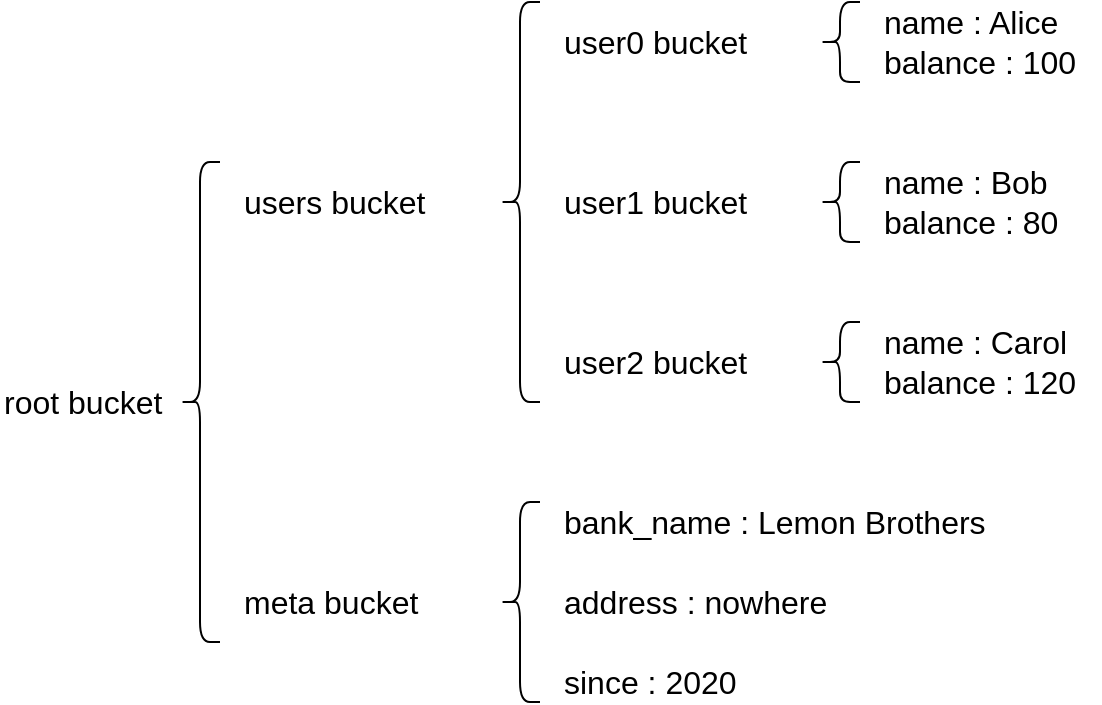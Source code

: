 <mxfile version="13.10.0" type="embed" pages="7">
    <diagram id="rgnP7gbCjMf-DdhSvJbw" name="bucket logic">
        <mxGraphModel dx="1054" dy="617" grid="1" gridSize="10" guides="1" tooltips="1" connect="1" arrows="1" fold="1" page="1" pageScale="1" pageWidth="827" pageHeight="1169" background="#ffffff" math="0" shadow="0">
            <root>
                <mxCell id="7HJQKtHIbpSfHU236uux-0"/>
                <mxCell id="7HJQKtHIbpSfHU236uux-1" parent="7HJQKtHIbpSfHU236uux-0"/>
                <mxCell id="7HJQKtHIbpSfHU236uux-2" value="" style="shape=curlyBracket;whiteSpace=wrap;html=1;rounded=1;fontSize=16;align=left;" parent="7HJQKtHIbpSfHU236uux-1" vertex="1">
                    <mxGeometry x="290" y="280" width="20" height="240" as="geometry"/>
                </mxCell>
                <mxCell id="7HJQKtHIbpSfHU236uux-3" value="root bucket" style="text;html=1;align=left;verticalAlign=middle;resizable=0;points=[];autosize=1;fontSize=16;" parent="7HJQKtHIbpSfHU236uux-1" vertex="1">
                    <mxGeometry x="200" y="390" width="90" height="20" as="geometry"/>
                </mxCell>
                <mxCell id="7HJQKtHIbpSfHU236uux-4" value="users bucket" style="text;html=1;align=left;verticalAlign=middle;resizable=0;points=[];autosize=1;fontSize=16;" parent="7HJQKtHIbpSfHU236uux-1" vertex="1">
                    <mxGeometry x="320" y="290" width="110" height="20" as="geometry"/>
                </mxCell>
                <mxCell id="7HJQKtHIbpSfHU236uux-5" value="meta bucket" style="text;html=1;align=left;verticalAlign=middle;resizable=0;points=[];autosize=1;fontSize=16;" parent="7HJQKtHIbpSfHU236uux-1" vertex="1">
                    <mxGeometry x="320" y="490" width="100" height="20" as="geometry"/>
                </mxCell>
                <mxCell id="7HJQKtHIbpSfHU236uux-6" value="" style="shape=curlyBracket;whiteSpace=wrap;html=1;rounded=1;fontSize=16;align=left;" parent="7HJQKtHIbpSfHU236uux-1" vertex="1">
                    <mxGeometry x="450" y="200" width="20" height="200" as="geometry"/>
                </mxCell>
                <mxCell id="7HJQKtHIbpSfHU236uux-8" value="user0 bucket" style="text;html=1;align=left;verticalAlign=middle;resizable=0;points=[];autosize=1;fontSize=16;" parent="7HJQKtHIbpSfHU236uux-1" vertex="1">
                    <mxGeometry x="480" y="210" width="110" height="20" as="geometry"/>
                </mxCell>
                <mxCell id="7HJQKtHIbpSfHU236uux-9" value="user1 bucket" style="text;html=1;align=left;verticalAlign=middle;resizable=0;points=[];autosize=1;fontSize=16;" parent="7HJQKtHIbpSfHU236uux-1" vertex="1">
                    <mxGeometry x="480" y="290" width="110" height="20" as="geometry"/>
                </mxCell>
                <mxCell id="7HJQKtHIbpSfHU236uux-10" value="user2 bucket" style="text;html=1;align=left;verticalAlign=middle;resizable=0;points=[];autosize=1;fontSize=16;" parent="7HJQKtHIbpSfHU236uux-1" vertex="1">
                    <mxGeometry x="480" y="370" width="110" height="20" as="geometry"/>
                </mxCell>
                <mxCell id="7HJQKtHIbpSfHU236uux-11" value="" style="shape=curlyBracket;whiteSpace=wrap;html=1;rounded=1;fontSize=16;align=left;" parent="7HJQKtHIbpSfHU236uux-1" vertex="1">
                    <mxGeometry x="610" y="200" width="20" height="40" as="geometry"/>
                </mxCell>
                <mxCell id="7HJQKtHIbpSfHU236uux-12" value="balance : 100" style="text;html=1;align=left;verticalAlign=middle;resizable=0;points=[];autosize=1;fontSize=16;" parent="7HJQKtHIbpSfHU236uux-1" vertex="1">
                    <mxGeometry x="640" y="220" width="110" height="20" as="geometry"/>
                </mxCell>
                <mxCell id="7HJQKtHIbpSfHU236uux-13" value="name : Alice" style="text;html=1;align=left;verticalAlign=middle;resizable=0;points=[];autosize=1;fontSize=16;" parent="7HJQKtHIbpSfHU236uux-1" vertex="1">
                    <mxGeometry x="640" y="200" width="100" height="20" as="geometry"/>
                </mxCell>
                <mxCell id="7HJQKtHIbpSfHU236uux-14" value="" style="shape=curlyBracket;whiteSpace=wrap;html=1;rounded=1;fontSize=16;align=left;" parent="7HJQKtHIbpSfHU236uux-1" vertex="1">
                    <mxGeometry x="610" y="280" width="20" height="40" as="geometry"/>
                </mxCell>
                <mxCell id="7HJQKtHIbpSfHU236uux-15" value="balance : 80" style="text;html=1;align=left;verticalAlign=middle;resizable=0;points=[];autosize=1;fontSize=16;" parent="7HJQKtHIbpSfHU236uux-1" vertex="1">
                    <mxGeometry x="640" y="300" width="100" height="20" as="geometry"/>
                </mxCell>
                <mxCell id="7HJQKtHIbpSfHU236uux-16" value="name : Bob" style="text;html=1;align=left;verticalAlign=middle;resizable=0;points=[];autosize=1;fontSize=16;" parent="7HJQKtHIbpSfHU236uux-1" vertex="1">
                    <mxGeometry x="640" y="280" width="100" height="20" as="geometry"/>
                </mxCell>
                <mxCell id="7HJQKtHIbpSfHU236uux-17" value="" style="shape=curlyBracket;whiteSpace=wrap;html=1;rounded=1;fontSize=16;align=left;" parent="7HJQKtHIbpSfHU236uux-1" vertex="1">
                    <mxGeometry x="610" y="360" width="20" height="40" as="geometry"/>
                </mxCell>
                <mxCell id="7HJQKtHIbpSfHU236uux-18" value="balance : 120" style="text;html=1;align=left;verticalAlign=middle;resizable=0;points=[];autosize=1;fontSize=16;" parent="7HJQKtHIbpSfHU236uux-1" vertex="1">
                    <mxGeometry x="640" y="380" width="110" height="20" as="geometry"/>
                </mxCell>
                <mxCell id="7HJQKtHIbpSfHU236uux-19" value="name : Carol" style="text;html=1;align=left;verticalAlign=middle;resizable=0;points=[];autosize=1;fontSize=16;" parent="7HJQKtHIbpSfHU236uux-1" vertex="1">
                    <mxGeometry x="640" y="360" width="110" height="20" as="geometry"/>
                </mxCell>
                <mxCell id="7HJQKtHIbpSfHU236uux-20" value="" style="shape=curlyBracket;whiteSpace=wrap;html=1;rounded=1;fontSize=16;align=left;" parent="7HJQKtHIbpSfHU236uux-1" vertex="1">
                    <mxGeometry x="450" y="450" width="20" height="100" as="geometry"/>
                </mxCell>
                <mxCell id="7HJQKtHIbpSfHU236uux-21" value="bank_name : Lemon Brothers" style="text;html=1;align=left;verticalAlign=middle;resizable=0;points=[];autosize=1;fontSize=16;" parent="7HJQKtHIbpSfHU236uux-1" vertex="1">
                    <mxGeometry x="480" y="450" width="230" height="20" as="geometry"/>
                </mxCell>
                <mxCell id="7HJQKtHIbpSfHU236uux-22" value="address : nowhere" style="text;html=1;align=left;verticalAlign=middle;resizable=0;points=[];autosize=1;fontSize=16;" parent="7HJQKtHIbpSfHU236uux-1" vertex="1">
                    <mxGeometry x="480" y="490" width="150" height="20" as="geometry"/>
                </mxCell>
                <mxCell id="7HJQKtHIbpSfHU236uux-23" value="since : 2020" style="text;html=1;align=left;verticalAlign=middle;resizable=0;points=[];autosize=1;fontSize=16;" parent="7HJQKtHIbpSfHU236uux-1" vertex="1">
                    <mxGeometry x="480" y="530" width="100" height="20" as="geometry"/>
                </mxCell>
            </root>
        </mxGraphModel>
    </diagram>
    <diagram id="IjFvR2Ap6_V-HOKueDym" name="B+Tree">
        <mxGraphModel dx="1054" dy="617" grid="1" gridSize="10" guides="1" tooltips="1" connect="1" arrows="1" fold="1" page="1" pageScale="1" pageWidth="827" pageHeight="1169" background="#ffffff" math="0" shadow="0">
            <root>
                <mxCell id="VSLXQee4k8yGldD-n7jW-0"/>
                <mxCell id="VSLXQee4k8yGldD-n7jW-1" parent="VSLXQee4k8yGldD-n7jW-0"/>
                <mxCell id="wdlYfyDWpWnYxQa1Ixcr-0" value="page l0" style="rounded=0;whiteSpace=wrap;html=1;fillColor=#dae8fc;strokeColor=#6c8ebf;strokeWidth=2;fontSize=16;" parent="VSLXQee4k8yGldD-n7jW-1" vertex="1">
                    <mxGeometry x="40" y="680" width="160" height="40" as="geometry"/>
                </mxCell>
                <mxCell id="wdlYfyDWpWnYxQa1Ixcr-1" value="elem&lt;br&gt;0" style="rounded=0;whiteSpace=wrap;html=1;fillColor=#d5e8d4;strokeColor=#82b366;strokeWidth=2;fontSize=16;" parent="VSLXQee4k8yGldD-n7jW-1" vertex="1">
                    <mxGeometry x="40" y="720" width="40" height="40" as="geometry"/>
                </mxCell>
                <mxCell id="wdlYfyDWpWnYxQa1Ixcr-2" value="elem&lt;br&gt;1" style="rounded=0;whiteSpace=wrap;html=1;fillColor=#d5e8d4;strokeColor=#82b366;strokeWidth=2;fontSize=16;" parent="VSLXQee4k8yGldD-n7jW-1" vertex="1">
                    <mxGeometry x="80" y="720" width="40" height="40" as="geometry"/>
                </mxCell>
                <mxCell id="wdlYfyDWpWnYxQa1Ixcr-3" value="elem&lt;br&gt;2" style="rounded=0;whiteSpace=wrap;html=1;fillColor=#d5e8d4;strokeColor=#82b366;strokeWidth=2;fontSize=16;" parent="VSLXQee4k8yGldD-n7jW-1" vertex="1">
                    <mxGeometry x="120" y="720" width="40" height="40" as="geometry"/>
                </mxCell>
                <mxCell id="wdlYfyDWpWnYxQa1Ixcr-4" value="k 0" style="rounded=0;whiteSpace=wrap;html=1;fillColor=#fff2cc;strokeColor=#d6b656;strokeWidth=2;fontSize=16;horizontal=0;" parent="VSLXQee4k8yGldD-n7jW-1" vertex="1">
                    <mxGeometry x="40" y="770" width="20" height="70" as="geometry"/>
                </mxCell>
                <mxCell id="wdlYfyDWpWnYxQa1Ixcr-5" value="elem&lt;br&gt;3" style="rounded=0;whiteSpace=wrap;html=1;fillColor=#d5e8d4;strokeColor=#82b366;strokeWidth=2;fontSize=16;" parent="VSLXQee4k8yGldD-n7jW-1" vertex="1">
                    <mxGeometry x="160" y="720" width="40" height="40" as="geometry"/>
                </mxCell>
                <mxCell id="wdlYfyDWpWnYxQa1Ixcr-6" value="v 0" style="rounded=0;whiteSpace=wrap;html=1;fillColor=#f8cecc;strokeColor=#b85450;strokeWidth=2;fontSize=16;horizontal=0;" parent="VSLXQee4k8yGldD-n7jW-1" vertex="1">
                    <mxGeometry x="60" y="770" width="20" height="70" as="geometry"/>
                </mxCell>
                <mxCell id="wdlYfyDWpWnYxQa1Ixcr-7" value="k 1" style="rounded=0;whiteSpace=wrap;html=1;fillColor=#fff2cc;strokeColor=#d6b656;strokeWidth=2;fontSize=16;horizontal=0;" parent="VSLXQee4k8yGldD-n7jW-1" vertex="1">
                    <mxGeometry x="80" y="770" width="20" height="70" as="geometry"/>
                </mxCell>
                <mxCell id="wdlYfyDWpWnYxQa1Ixcr-8" value="v 1" style="rounded=0;whiteSpace=wrap;html=1;fillColor=#f8cecc;strokeColor=#b85450;strokeWidth=2;fontSize=16;horizontal=0;" parent="VSLXQee4k8yGldD-n7jW-1" vertex="1">
                    <mxGeometry x="100" y="770" width="20" height="70" as="geometry"/>
                </mxCell>
                <mxCell id="wdlYfyDWpWnYxQa1Ixcr-9" value="k 2" style="rounded=0;whiteSpace=wrap;html=1;fillColor=#fff2cc;strokeColor=#d6b656;strokeWidth=2;fontSize=16;horizontal=0;" parent="VSLXQee4k8yGldD-n7jW-1" vertex="1">
                    <mxGeometry x="120" y="770" width="20" height="70" as="geometry"/>
                </mxCell>
                <mxCell id="wdlYfyDWpWnYxQa1Ixcr-10" value="v 2" style="rounded=0;whiteSpace=wrap;html=1;fillColor=#f8cecc;strokeColor=#b85450;strokeWidth=2;fontSize=16;horizontal=0;" parent="VSLXQee4k8yGldD-n7jW-1" vertex="1">
                    <mxGeometry x="140" y="770" width="20" height="70" as="geometry"/>
                </mxCell>
                <mxCell id="wdlYfyDWpWnYxQa1Ixcr-11" value="k 3" style="rounded=0;whiteSpace=wrap;html=1;fillColor=#fff2cc;strokeColor=#d6b656;strokeWidth=2;fontSize=16;horizontal=0;" parent="VSLXQee4k8yGldD-n7jW-1" vertex="1">
                    <mxGeometry x="160" y="770" width="20" height="70" as="geometry"/>
                </mxCell>
                <mxCell id="wdlYfyDWpWnYxQa1Ixcr-12" value="v 3" style="rounded=0;whiteSpace=wrap;html=1;fillColor=#f8cecc;strokeColor=#b85450;strokeWidth=2;fontSize=16;horizontal=0;" parent="VSLXQee4k8yGldD-n7jW-1" vertex="1">
                    <mxGeometry x="180" y="770" width="20" height="70" as="geometry"/>
                </mxCell>
                <mxCell id="wdlYfyDWpWnYxQa1Ixcr-13" value="page r0" style="rounded=0;whiteSpace=wrap;html=1;fillColor=#dae8fc;strokeColor=#6c8ebf;strokeWidth=2;fontSize=16;" parent="VSLXQee4k8yGldD-n7jW-1" vertex="1">
                    <mxGeometry x="400" y="440" width="160" height="40" as="geometry"/>
                </mxCell>
                <mxCell id="wdlYfyDWpWnYxQa1Ixcr-14" value="elem&lt;br&gt;0" style="rounded=0;whiteSpace=wrap;html=1;fillColor=#d5e8d4;strokeColor=#82b366;strokeWidth=2;fontSize=16;" parent="VSLXQee4k8yGldD-n7jW-1" vertex="1">
                    <mxGeometry x="400" y="480" width="40" height="40" as="geometry"/>
                </mxCell>
                <mxCell id="wdlYfyDWpWnYxQa1Ixcr-15" value="elem&lt;br&gt;1" style="rounded=0;whiteSpace=wrap;html=1;fillColor=#d5e8d4;strokeColor=#82b366;strokeWidth=2;fontSize=16;" parent="VSLXQee4k8yGldD-n7jW-1" vertex="1">
                    <mxGeometry x="440" y="480" width="40" height="40" as="geometry"/>
                </mxCell>
                <mxCell id="wdlYfyDWpWnYxQa1Ixcr-16" value="elem&lt;br&gt;2" style="rounded=0;whiteSpace=wrap;html=1;fillColor=#d5e8d4;strokeColor=#82b366;strokeWidth=2;fontSize=16;" parent="VSLXQee4k8yGldD-n7jW-1" vertex="1">
                    <mxGeometry x="480" y="480" width="40" height="40" as="geometry"/>
                </mxCell>
                <mxCell id="wdlYfyDWpWnYxQa1Ixcr-17" value="k 0" style="rounded=0;whiteSpace=wrap;html=1;fillColor=#fff2cc;strokeColor=#d6b656;strokeWidth=2;fontSize=16;horizontal=0;" parent="VSLXQee4k8yGldD-n7jW-1" vertex="1">
                    <mxGeometry x="400" y="530" width="40" height="70" as="geometry"/>
                </mxCell>
                <mxCell id="wdlYfyDWpWnYxQa1Ixcr-18" value="elem&lt;br&gt;3" style="rounded=0;whiteSpace=wrap;html=1;fillColor=#d5e8d4;strokeColor=#82b366;strokeWidth=2;fontSize=16;" parent="VSLXQee4k8yGldD-n7jW-1" vertex="1">
                    <mxGeometry x="520" y="480" width="40" height="40" as="geometry"/>
                </mxCell>
                <mxCell id="wdlYfyDWpWnYxQa1Ixcr-19" value="k 1" style="rounded=0;whiteSpace=wrap;html=1;fillColor=#fff2cc;strokeColor=#d6b656;strokeWidth=2;fontSize=16;horizontal=0;" parent="VSLXQee4k8yGldD-n7jW-1" vertex="1">
                    <mxGeometry x="440" y="530" width="40" height="70" as="geometry"/>
                </mxCell>
                <mxCell id="wdlYfyDWpWnYxQa1Ixcr-20" value="k 2" style="rounded=0;whiteSpace=wrap;html=1;fillColor=#fff2cc;strokeColor=#d6b656;strokeWidth=2;fontSize=16;horizontal=0;" parent="VSLXQee4k8yGldD-n7jW-1" vertex="1">
                    <mxGeometry x="480" y="530" width="40" height="70" as="geometry"/>
                </mxCell>
                <mxCell id="wdlYfyDWpWnYxQa1Ixcr-21" value="k 3" style="rounded=0;whiteSpace=wrap;html=1;fillColor=#fff2cc;strokeColor=#d6b656;strokeWidth=2;fontSize=16;horizontal=0;" parent="VSLXQee4k8yGldD-n7jW-1" vertex="1">
                    <mxGeometry x="520" y="530" width="40" height="70" as="geometry"/>
                </mxCell>
                <mxCell id="wdlYfyDWpWnYxQa1Ixcr-23" style="edgeStyle=orthogonalEdgeStyle;rounded=0;orthogonalLoop=1;jettySize=auto;html=1;exitX=0.5;exitY=1;exitDx=0;exitDy=0;curved=1;" parent="VSLXQee4k8yGldD-n7jW-1" source="wdlYfyDWpWnYxQa1Ixcr-14" target="wdlYfyDWpWnYxQa1Ixcr-0" edge="1">
                    <mxGeometry relative="1" as="geometry"/>
                </mxCell>
                <mxCell id="wdlYfyDWpWnYxQa1Ixcr-24" value="page l1" style="rounded=0;whiteSpace=wrap;html=1;fillColor=#dae8fc;strokeColor=#6c8ebf;strokeWidth=2;fontSize=16;" parent="VSLXQee4k8yGldD-n7jW-1" vertex="1">
                    <mxGeometry x="280" y="680" width="160" height="40" as="geometry"/>
                </mxCell>
                <mxCell id="wdlYfyDWpWnYxQa1Ixcr-25" value="elem&lt;br&gt;0" style="rounded=0;whiteSpace=wrap;html=1;fillColor=#d5e8d4;strokeColor=#82b366;strokeWidth=2;fontSize=16;" parent="VSLXQee4k8yGldD-n7jW-1" vertex="1">
                    <mxGeometry x="280" y="720" width="40" height="40" as="geometry"/>
                </mxCell>
                <mxCell id="wdlYfyDWpWnYxQa1Ixcr-26" value="elem&lt;br&gt;1" style="rounded=0;whiteSpace=wrap;html=1;fillColor=#d5e8d4;strokeColor=#82b366;strokeWidth=2;fontSize=16;" parent="VSLXQee4k8yGldD-n7jW-1" vertex="1">
                    <mxGeometry x="320" y="720" width="40" height="40" as="geometry"/>
                </mxCell>
                <mxCell id="wdlYfyDWpWnYxQa1Ixcr-27" value="elem&lt;br&gt;2" style="rounded=0;whiteSpace=wrap;html=1;fillColor=#d5e8d4;strokeColor=#82b366;strokeWidth=2;fontSize=16;" parent="VSLXQee4k8yGldD-n7jW-1" vertex="1">
                    <mxGeometry x="360" y="720" width="40" height="40" as="geometry"/>
                </mxCell>
                <mxCell id="wdlYfyDWpWnYxQa1Ixcr-28" value="k 0" style="rounded=0;whiteSpace=wrap;html=1;fillColor=#fff2cc;strokeColor=#d6b656;strokeWidth=2;fontSize=16;horizontal=0;" parent="VSLXQee4k8yGldD-n7jW-1" vertex="1">
                    <mxGeometry x="280" y="770" width="20" height="70" as="geometry"/>
                </mxCell>
                <mxCell id="wdlYfyDWpWnYxQa1Ixcr-29" value="elem&lt;br&gt;3" style="rounded=0;whiteSpace=wrap;html=1;fillColor=#d5e8d4;strokeColor=#82b366;strokeWidth=2;fontSize=16;" parent="VSLXQee4k8yGldD-n7jW-1" vertex="1">
                    <mxGeometry x="400" y="720" width="40" height="40" as="geometry"/>
                </mxCell>
                <mxCell id="wdlYfyDWpWnYxQa1Ixcr-30" value="v 0" style="rounded=0;whiteSpace=wrap;html=1;fillColor=#f8cecc;strokeColor=#b85450;strokeWidth=2;fontSize=16;horizontal=0;" parent="VSLXQee4k8yGldD-n7jW-1" vertex="1">
                    <mxGeometry x="300" y="770" width="20" height="70" as="geometry"/>
                </mxCell>
                <mxCell id="wdlYfyDWpWnYxQa1Ixcr-31" value="k 1" style="rounded=0;whiteSpace=wrap;html=1;fillColor=#fff2cc;strokeColor=#d6b656;strokeWidth=2;fontSize=16;horizontal=0;" parent="VSLXQee4k8yGldD-n7jW-1" vertex="1">
                    <mxGeometry x="320" y="770" width="20" height="70" as="geometry"/>
                </mxCell>
                <mxCell id="wdlYfyDWpWnYxQa1Ixcr-32" value="v 1" style="rounded=0;whiteSpace=wrap;html=1;fillColor=#f8cecc;strokeColor=#b85450;strokeWidth=2;fontSize=16;horizontal=0;" parent="VSLXQee4k8yGldD-n7jW-1" vertex="1">
                    <mxGeometry x="340" y="770" width="20" height="70" as="geometry"/>
                </mxCell>
                <mxCell id="wdlYfyDWpWnYxQa1Ixcr-33" value="k 2" style="rounded=0;whiteSpace=wrap;html=1;fillColor=#fff2cc;strokeColor=#d6b656;strokeWidth=2;fontSize=16;horizontal=0;" parent="VSLXQee4k8yGldD-n7jW-1" vertex="1">
                    <mxGeometry x="360" y="770" width="20" height="70" as="geometry"/>
                </mxCell>
                <mxCell id="wdlYfyDWpWnYxQa1Ixcr-34" value="v 2" style="rounded=0;whiteSpace=wrap;html=1;fillColor=#f8cecc;strokeColor=#b85450;strokeWidth=2;fontSize=16;horizontal=0;" parent="VSLXQee4k8yGldD-n7jW-1" vertex="1">
                    <mxGeometry x="380" y="770" width="20" height="70" as="geometry"/>
                </mxCell>
                <mxCell id="wdlYfyDWpWnYxQa1Ixcr-35" value="k 3" style="rounded=0;whiteSpace=wrap;html=1;fillColor=#fff2cc;strokeColor=#d6b656;strokeWidth=2;fontSize=16;horizontal=0;" parent="VSLXQee4k8yGldD-n7jW-1" vertex="1">
                    <mxGeometry x="400" y="770" width="20" height="70" as="geometry"/>
                </mxCell>
                <mxCell id="wdlYfyDWpWnYxQa1Ixcr-36" value="v 3" style="rounded=0;whiteSpace=wrap;html=1;fillColor=#f8cecc;strokeColor=#b85450;strokeWidth=2;fontSize=16;horizontal=0;" parent="VSLXQee4k8yGldD-n7jW-1" vertex="1">
                    <mxGeometry x="420" y="770" width="20" height="70" as="geometry"/>
                </mxCell>
                <mxCell id="wdlYfyDWpWnYxQa1Ixcr-37" value="page l2" style="rounded=0;whiteSpace=wrap;html=1;fillColor=#dae8fc;strokeColor=#6c8ebf;strokeWidth=2;fontSize=16;" parent="VSLXQee4k8yGldD-n7jW-1" vertex="1">
                    <mxGeometry x="520" y="680" width="160" height="40" as="geometry"/>
                </mxCell>
                <mxCell id="wdlYfyDWpWnYxQa1Ixcr-38" value="elem&lt;br&gt;0" style="rounded=0;whiteSpace=wrap;html=1;fillColor=#d5e8d4;strokeColor=#82b366;strokeWidth=2;fontSize=16;" parent="VSLXQee4k8yGldD-n7jW-1" vertex="1">
                    <mxGeometry x="520" y="720" width="40" height="40" as="geometry"/>
                </mxCell>
                <mxCell id="wdlYfyDWpWnYxQa1Ixcr-39" value="elem&lt;br&gt;1" style="rounded=0;whiteSpace=wrap;html=1;fillColor=#d5e8d4;strokeColor=#82b366;strokeWidth=2;fontSize=16;" parent="VSLXQee4k8yGldD-n7jW-1" vertex="1">
                    <mxGeometry x="560" y="720" width="40" height="40" as="geometry"/>
                </mxCell>
                <mxCell id="wdlYfyDWpWnYxQa1Ixcr-40" value="elem&lt;br&gt;2" style="rounded=0;whiteSpace=wrap;html=1;fillColor=#d5e8d4;strokeColor=#82b366;strokeWidth=2;fontSize=16;" parent="VSLXQee4k8yGldD-n7jW-1" vertex="1">
                    <mxGeometry x="600" y="720" width="40" height="40" as="geometry"/>
                </mxCell>
                <mxCell id="wdlYfyDWpWnYxQa1Ixcr-41" value="k 0" style="rounded=0;whiteSpace=wrap;html=1;fillColor=#fff2cc;strokeColor=#d6b656;strokeWidth=2;fontSize=16;horizontal=0;" parent="VSLXQee4k8yGldD-n7jW-1" vertex="1">
                    <mxGeometry x="520" y="770" width="20" height="70" as="geometry"/>
                </mxCell>
                <mxCell id="wdlYfyDWpWnYxQa1Ixcr-42" value="elem&lt;br&gt;3" style="rounded=0;whiteSpace=wrap;html=1;fillColor=#d5e8d4;strokeColor=#82b366;strokeWidth=2;fontSize=16;" parent="VSLXQee4k8yGldD-n7jW-1" vertex="1">
                    <mxGeometry x="640" y="720" width="40" height="40" as="geometry"/>
                </mxCell>
                <mxCell id="wdlYfyDWpWnYxQa1Ixcr-43" value="v 0" style="rounded=0;whiteSpace=wrap;html=1;fillColor=#f8cecc;strokeColor=#b85450;strokeWidth=2;fontSize=16;horizontal=0;" parent="VSLXQee4k8yGldD-n7jW-1" vertex="1">
                    <mxGeometry x="540" y="770" width="20" height="70" as="geometry"/>
                </mxCell>
                <mxCell id="wdlYfyDWpWnYxQa1Ixcr-44" value="k 1" style="rounded=0;whiteSpace=wrap;html=1;fillColor=#fff2cc;strokeColor=#d6b656;strokeWidth=2;fontSize=16;horizontal=0;" parent="VSLXQee4k8yGldD-n7jW-1" vertex="1">
                    <mxGeometry x="560" y="770" width="20" height="70" as="geometry"/>
                </mxCell>
                <mxCell id="wdlYfyDWpWnYxQa1Ixcr-45" value="v 1" style="rounded=0;whiteSpace=wrap;html=1;fillColor=#f8cecc;strokeColor=#b85450;strokeWidth=2;fontSize=16;horizontal=0;" parent="VSLXQee4k8yGldD-n7jW-1" vertex="1">
                    <mxGeometry x="580" y="770" width="20" height="70" as="geometry"/>
                </mxCell>
                <mxCell id="wdlYfyDWpWnYxQa1Ixcr-46" value="k 2" style="rounded=0;whiteSpace=wrap;html=1;fillColor=#fff2cc;strokeColor=#d6b656;strokeWidth=2;fontSize=16;horizontal=0;" parent="VSLXQee4k8yGldD-n7jW-1" vertex="1">
                    <mxGeometry x="600" y="770" width="20" height="70" as="geometry"/>
                </mxCell>
                <mxCell id="wdlYfyDWpWnYxQa1Ixcr-47" value="v 2" style="rounded=0;whiteSpace=wrap;html=1;fillColor=#f8cecc;strokeColor=#b85450;strokeWidth=2;fontSize=16;horizontal=0;" parent="VSLXQee4k8yGldD-n7jW-1" vertex="1">
                    <mxGeometry x="620" y="770" width="20" height="70" as="geometry"/>
                </mxCell>
                <mxCell id="wdlYfyDWpWnYxQa1Ixcr-48" value="k 3" style="rounded=0;whiteSpace=wrap;html=1;fillColor=#fff2cc;strokeColor=#d6b656;strokeWidth=2;fontSize=16;horizontal=0;" parent="VSLXQee4k8yGldD-n7jW-1" vertex="1">
                    <mxGeometry x="640" y="770" width="20" height="70" as="geometry"/>
                </mxCell>
                <mxCell id="wdlYfyDWpWnYxQa1Ixcr-49" value="v 3" style="rounded=0;whiteSpace=wrap;html=1;fillColor=#f8cecc;strokeColor=#b85450;strokeWidth=2;fontSize=16;horizontal=0;" parent="VSLXQee4k8yGldD-n7jW-1" vertex="1">
                    <mxGeometry x="660" y="770" width="20" height="70" as="geometry"/>
                </mxCell>
                <mxCell id="wdlYfyDWpWnYxQa1Ixcr-50" value="page l3" style="rounded=0;whiteSpace=wrap;html=1;fillColor=#dae8fc;strokeColor=#6c8ebf;strokeWidth=2;fontSize=16;" parent="VSLXQee4k8yGldD-n7jW-1" vertex="1">
                    <mxGeometry x="760" y="680" width="160" height="40" as="geometry"/>
                </mxCell>
                <mxCell id="wdlYfyDWpWnYxQa1Ixcr-51" value="elem&lt;br&gt;0" style="rounded=0;whiteSpace=wrap;html=1;fillColor=#d5e8d4;strokeColor=#82b366;strokeWidth=2;fontSize=16;" parent="VSLXQee4k8yGldD-n7jW-1" vertex="1">
                    <mxGeometry x="760" y="720" width="40" height="40" as="geometry"/>
                </mxCell>
                <mxCell id="wdlYfyDWpWnYxQa1Ixcr-52" value="elem&lt;br&gt;1" style="rounded=0;whiteSpace=wrap;html=1;fillColor=#d5e8d4;strokeColor=#82b366;strokeWidth=2;fontSize=16;" parent="VSLXQee4k8yGldD-n7jW-1" vertex="1">
                    <mxGeometry x="800" y="720" width="40" height="40" as="geometry"/>
                </mxCell>
                <mxCell id="wdlYfyDWpWnYxQa1Ixcr-53" value="elem&lt;br&gt;2" style="rounded=0;whiteSpace=wrap;html=1;fillColor=#d5e8d4;strokeColor=#82b366;strokeWidth=2;fontSize=16;" parent="VSLXQee4k8yGldD-n7jW-1" vertex="1">
                    <mxGeometry x="840" y="720" width="40" height="40" as="geometry"/>
                </mxCell>
                <mxCell id="wdlYfyDWpWnYxQa1Ixcr-54" value="k 0" style="rounded=0;whiteSpace=wrap;html=1;fillColor=#fff2cc;strokeColor=#d6b656;strokeWidth=2;fontSize=16;horizontal=0;" parent="VSLXQee4k8yGldD-n7jW-1" vertex="1">
                    <mxGeometry x="760" y="770" width="20" height="70" as="geometry"/>
                </mxCell>
                <mxCell id="wdlYfyDWpWnYxQa1Ixcr-55" value="elem&lt;br&gt;3" style="rounded=0;whiteSpace=wrap;html=1;fillColor=#d5e8d4;strokeColor=#82b366;strokeWidth=2;fontSize=16;" parent="VSLXQee4k8yGldD-n7jW-1" vertex="1">
                    <mxGeometry x="880" y="720" width="40" height="40" as="geometry"/>
                </mxCell>
                <mxCell id="wdlYfyDWpWnYxQa1Ixcr-56" value="v 0" style="rounded=0;whiteSpace=wrap;html=1;fillColor=#f8cecc;strokeColor=#b85450;strokeWidth=2;fontSize=16;horizontal=0;" parent="VSLXQee4k8yGldD-n7jW-1" vertex="1">
                    <mxGeometry x="780" y="770" width="20" height="70" as="geometry"/>
                </mxCell>
                <mxCell id="wdlYfyDWpWnYxQa1Ixcr-57" value="k 1" style="rounded=0;whiteSpace=wrap;html=1;fillColor=#fff2cc;strokeColor=#d6b656;strokeWidth=2;fontSize=16;horizontal=0;" parent="VSLXQee4k8yGldD-n7jW-1" vertex="1">
                    <mxGeometry x="800" y="770" width="20" height="70" as="geometry"/>
                </mxCell>
                <mxCell id="wdlYfyDWpWnYxQa1Ixcr-58" value="v 1" style="rounded=0;whiteSpace=wrap;html=1;fillColor=#f8cecc;strokeColor=#b85450;strokeWidth=2;fontSize=16;horizontal=0;" parent="VSLXQee4k8yGldD-n7jW-1" vertex="1">
                    <mxGeometry x="820" y="770" width="20" height="70" as="geometry"/>
                </mxCell>
                <mxCell id="wdlYfyDWpWnYxQa1Ixcr-59" value="k 2" style="rounded=0;whiteSpace=wrap;html=1;fillColor=#fff2cc;strokeColor=#d6b656;strokeWidth=2;fontSize=16;horizontal=0;" parent="VSLXQee4k8yGldD-n7jW-1" vertex="1">
                    <mxGeometry x="840" y="770" width="20" height="70" as="geometry"/>
                </mxCell>
                <mxCell id="wdlYfyDWpWnYxQa1Ixcr-60" value="v 2" style="rounded=0;whiteSpace=wrap;html=1;fillColor=#f8cecc;strokeColor=#b85450;strokeWidth=2;fontSize=16;horizontal=0;" parent="VSLXQee4k8yGldD-n7jW-1" vertex="1">
                    <mxGeometry x="860" y="770" width="20" height="70" as="geometry"/>
                </mxCell>
                <mxCell id="wdlYfyDWpWnYxQa1Ixcr-61" value="k 3" style="rounded=0;whiteSpace=wrap;html=1;fillColor=#fff2cc;strokeColor=#d6b656;strokeWidth=2;fontSize=16;horizontal=0;" parent="VSLXQee4k8yGldD-n7jW-1" vertex="1">
                    <mxGeometry x="880" y="770" width="20" height="70" as="geometry"/>
                </mxCell>
                <mxCell id="wdlYfyDWpWnYxQa1Ixcr-62" value="v 3" style="rounded=0;whiteSpace=wrap;html=1;fillColor=#f8cecc;strokeColor=#b85450;strokeWidth=2;fontSize=16;horizontal=0;" parent="VSLXQee4k8yGldD-n7jW-1" vertex="1">
                    <mxGeometry x="900" y="770" width="20" height="70" as="geometry"/>
                </mxCell>
                <mxCell id="wdlYfyDWpWnYxQa1Ixcr-63" style="edgeStyle=orthogonalEdgeStyle;curved=1;rounded=0;orthogonalLoop=1;jettySize=auto;html=1;exitX=0.5;exitY=1;exitDx=0;exitDy=0;entryX=0.5;entryY=0;entryDx=0;entryDy=0;" parent="VSLXQee4k8yGldD-n7jW-1" source="wdlYfyDWpWnYxQa1Ixcr-15" target="wdlYfyDWpWnYxQa1Ixcr-24" edge="1">
                    <mxGeometry relative="1" as="geometry"/>
                </mxCell>
                <mxCell id="wdlYfyDWpWnYxQa1Ixcr-64" style="edgeStyle=orthogonalEdgeStyle;curved=1;rounded=0;orthogonalLoop=1;jettySize=auto;html=1;exitX=0.5;exitY=1;exitDx=0;exitDy=0;entryX=0.5;entryY=0;entryDx=0;entryDy=0;" parent="VSLXQee4k8yGldD-n7jW-1" source="wdlYfyDWpWnYxQa1Ixcr-16" target="wdlYfyDWpWnYxQa1Ixcr-37" edge="1">
                    <mxGeometry relative="1" as="geometry"/>
                </mxCell>
                <mxCell id="wdlYfyDWpWnYxQa1Ixcr-65" style="edgeStyle=orthogonalEdgeStyle;curved=1;rounded=0;orthogonalLoop=1;jettySize=auto;html=1;exitX=0.5;exitY=1;exitDx=0;exitDy=0;" parent="VSLXQee4k8yGldD-n7jW-1" source="wdlYfyDWpWnYxQa1Ixcr-18" target="wdlYfyDWpWnYxQa1Ixcr-50" edge="1">
                    <mxGeometry relative="1" as="geometry"/>
                </mxCell>
            </root>
        </mxGraphModel>
    </diagram>
    <diagram id="QINe2VchV_cw-gC0sYd9" name="bucket">
        <mxGraphModel dx="1054" dy="617" grid="1" gridSize="10" guides="1" tooltips="1" connect="1" arrows="1" fold="1" page="1" pageScale="1" pageWidth="827" pageHeight="1169" background="#ffffff" math="0" shadow="0">
            <root>
                <mxCell id="myQzrPnXHIYmsb6tpw2v-0"/>
                <mxCell id="myQzrPnXHIYmsb6tpw2v-1" parent="myQzrPnXHIYmsb6tpw2v-0"/>
                <mxCell id="tKheorRfXeAPOl9HRJ6v-10" style="edgeStyle=orthogonalEdgeStyle;curved=1;rounded=0;orthogonalLoop=1;jettySize=auto;html=1;exitX=0.25;exitY=1;exitDx=0;exitDy=0;entryX=0.5;entryY=0;entryDx=0;entryDy=0;dashed=1;" parent="myQzrPnXHIYmsb6tpw2v-1" source="tKheorRfXeAPOl9HRJ6v-0" target="tKheorRfXeAPOl9HRJ6v-1" edge="1">
                    <mxGeometry relative="1" as="geometry"/>
                </mxCell>
                <mxCell id="tKheorRfXeAPOl9HRJ6v-11" style="edgeStyle=orthogonalEdgeStyle;curved=1;rounded=0;orthogonalLoop=1;jettySize=auto;html=1;exitX=0.75;exitY=1;exitDx=0;exitDy=0;entryX=0.5;entryY=0;entryDx=0;entryDy=0;dashed=1;" parent="myQzrPnXHIYmsb6tpw2v-1" source="tKheorRfXeAPOl9HRJ6v-0" target="tKheorRfXeAPOl9HRJ6v-3" edge="1">
                    <mxGeometry relative="1" as="geometry"/>
                </mxCell>
                <mxCell id="tKheorRfXeAPOl9HRJ6v-0" value="bucket&lt;br&gt;root" style="rounded=0;whiteSpace=wrap;html=1;fillColor=#dae8fc;strokeColor=#6c8ebf;strokeWidth=2;fontSize=16;" parent="myQzrPnXHIYmsb6tpw2v-1" vertex="1">
                    <mxGeometry x="360" y="360" width="80" height="80" as="geometry"/>
                </mxCell>
                <mxCell id="tKheorRfXeAPOl9HRJ6v-12" style="edgeStyle=orthogonalEdgeStyle;curved=1;rounded=0;orthogonalLoop=1;jettySize=auto;html=1;exitX=0.25;exitY=1;exitDx=0;exitDy=0;entryX=0.5;entryY=0;entryDx=0;entryDy=0;dashed=1;" parent="myQzrPnXHIYmsb6tpw2v-1" source="tKheorRfXeAPOl9HRJ6v-1" target="tKheorRfXeAPOl9HRJ6v-5" edge="1">
                    <mxGeometry relative="1" as="geometry"/>
                </mxCell>
                <mxCell id="tKheorRfXeAPOl9HRJ6v-13" style="edgeStyle=orthogonalEdgeStyle;curved=1;rounded=0;orthogonalLoop=1;jettySize=auto;html=1;exitX=0.75;exitY=1;exitDx=0;exitDy=0;entryX=0.5;entryY=0;entryDx=0;entryDy=0;dashed=1;" parent="myQzrPnXHIYmsb6tpw2v-1" source="tKheorRfXeAPOl9HRJ6v-1" target="tKheorRfXeAPOl9HRJ6v-7" edge="1">
                    <mxGeometry relative="1" as="geometry"/>
                </mxCell>
                <mxCell id="tKheorRfXeAPOl9HRJ6v-15" style="edgeStyle=orthogonalEdgeStyle;curved=1;rounded=0;orthogonalLoop=1;jettySize=auto;html=1;exitX=0.5;exitY=1;exitDx=0;exitDy=0;entryX=0.5;entryY=0;entryDx=0;entryDy=0;dashed=1;" parent="myQzrPnXHIYmsb6tpw2v-1" source="tKheorRfXeAPOl9HRJ6v-1" target="tKheorRfXeAPOl9HRJ6v-14" edge="1">
                    <mxGeometry relative="1" as="geometry"/>
                </mxCell>
                <mxCell id="tKheorRfXeAPOl9HRJ6v-1" value="bucket&lt;br&gt;a1" style="rounded=0;whiteSpace=wrap;html=1;fillColor=#dae8fc;strokeColor=#6c8ebf;strokeWidth=2;fontSize=16;" parent="myQzrPnXHIYmsb6tpw2v-1" vertex="1">
                    <mxGeometry x="200" y="480" width="80" height="80" as="geometry"/>
                </mxCell>
                <mxCell id="tKheorRfXeAPOl9HRJ6v-3" value="bucket&lt;br&gt;a2" style="rounded=0;whiteSpace=wrap;html=1;fillColor=#dae8fc;strokeColor=#6c8ebf;strokeWidth=2;fontSize=16;" parent="myQzrPnXHIYmsb6tpw2v-1" vertex="1">
                    <mxGeometry x="520" y="480" width="80" height="80" as="geometry"/>
                </mxCell>
                <mxCell id="tKheorRfXeAPOl9HRJ6v-5" value="bucket&lt;br&gt;b1" style="rounded=0;whiteSpace=wrap;html=1;fillColor=#dae8fc;strokeColor=#6c8ebf;strokeWidth=2;fontSize=16;" parent="myQzrPnXHIYmsb6tpw2v-1" vertex="1">
                    <mxGeometry x="40" y="600" width="80" height="80" as="geometry"/>
                </mxCell>
                <mxCell id="tKheorRfXeAPOl9HRJ6v-7" value="bucket&lt;br&gt;b3" style="rounded=0;whiteSpace=wrap;html=1;fillColor=#dae8fc;strokeColor=#6c8ebf;strokeWidth=2;fontSize=16;" parent="myQzrPnXHIYmsb6tpw2v-1" vertex="1">
                    <mxGeometry x="360" y="600" width="80" height="80" as="geometry"/>
                </mxCell>
                <mxCell id="tKheorRfXeAPOl9HRJ6v-14" value="bucket&lt;br&gt;b2" style="rounded=0;whiteSpace=wrap;html=1;fillColor=#dae8fc;strokeColor=#6c8ebf;strokeWidth=2;fontSize=16;" parent="myQzrPnXHIYmsb6tpw2v-1" vertex="1">
                    <mxGeometry x="200" y="600" width="80" height="80" as="geometry"/>
                </mxCell>
                <mxCell id="e9Io0Kl1y7YEzKTHVS_V-1" style="edgeStyle=orthogonalEdgeStyle;curved=1;rounded=0;orthogonalLoop=1;jettySize=auto;html=1;exitX=0.5;exitY=1;exitDx=0;exitDy=0;entryX=0.5;entryY=0;entryDx=0;entryDy=0;dashed=1;fontSize=16;" parent="myQzrPnXHIYmsb6tpw2v-1" source="e9Io0Kl1y7YEzKTHVS_V-0" target="tKheorRfXeAPOl9HRJ6v-0" edge="1">
                    <mxGeometry relative="1" as="geometry"/>
                </mxCell>
                <mxCell id="e9Io0Kl1y7YEzKTHVS_V-0" value="meta.root" style="rounded=0;whiteSpace=wrap;html=1;fillColor=#fff2cc;strokeColor=#d6b656;strokeWidth=2;fontSize=16;" parent="myQzrPnXHIYmsb6tpw2v-1" vertex="1">
                    <mxGeometry x="360" y="280" width="80" height="40" as="geometry"/>
                </mxCell>
            </root>
        </mxGraphModel>
    </diagram>
    <diagram id="6Dr7rHHMnk1bP9pWBOxg" name="bucket vs B+Tree">
        <mxGraphModel dx="1757" dy="2197" grid="1" gridSize="10" guides="1" tooltips="1" connect="1" arrows="1" fold="1" page="1" pageScale="1" pageWidth="827" pageHeight="1169" background="#ffffff" math="0" shadow="0">
            <root>
                <mxCell id="g8rNYsrk2wVaHTUvxYKV-0"/>
                <mxCell id="g8rNYsrk2wVaHTUvxYKV-1" parent="g8rNYsrk2wVaHTUvxYKV-0"/>
                <mxCell id="td4NYP-ENdZDlqvNvc2s-197" value="" style="group" parent="g8rNYsrk2wVaHTUvxYKV-1" vertex="1" connectable="0">
                    <mxGeometry x="40" y="520" width="880" height="400" as="geometry"/>
                </mxCell>
                <mxCell id="td4NYP-ENdZDlqvNvc2s-0" value="page l4" style="rounded=0;whiteSpace=wrap;html=1;fillColor=#dae8fc;strokeColor=#6c8ebf;strokeWidth=2;fontSize=16;" parent="td4NYP-ENdZDlqvNvc2s-197" vertex="1">
                    <mxGeometry y="240" width="160" height="40" as="geometry"/>
                </mxCell>
                <mxCell id="td4NYP-ENdZDlqvNvc2s-1" value="elem&lt;br&gt;0" style="rounded=0;whiteSpace=wrap;html=1;fillColor=#d5e8d4;strokeColor=#82b366;strokeWidth=2;fontSize=16;" parent="td4NYP-ENdZDlqvNvc2s-197" vertex="1">
                    <mxGeometry y="280" width="40" height="40" as="geometry"/>
                </mxCell>
                <mxCell id="td4NYP-ENdZDlqvNvc2s-2" value="elem&lt;br&gt;1" style="rounded=0;whiteSpace=wrap;html=1;fillColor=#d5e8d4;strokeColor=#82b366;strokeWidth=2;fontSize=16;" parent="td4NYP-ENdZDlqvNvc2s-197" vertex="1">
                    <mxGeometry x="40" y="280" width="40" height="40" as="geometry"/>
                </mxCell>
                <mxCell id="td4NYP-ENdZDlqvNvc2s-3" value="elem&lt;br&gt;2" style="rounded=0;whiteSpace=wrap;html=1;fillColor=#d5e8d4;strokeColor=#82b366;strokeWidth=2;fontSize=16;" parent="td4NYP-ENdZDlqvNvc2s-197" vertex="1">
                    <mxGeometry x="80" y="280" width="40" height="40" as="geometry"/>
                </mxCell>
                <mxCell id="td4NYP-ENdZDlqvNvc2s-4" value="k 0" style="rounded=0;whiteSpace=wrap;html=1;fillColor=#fff2cc;strokeColor=#d6b656;strokeWidth=2;fontSize=16;horizontal=0;" parent="td4NYP-ENdZDlqvNvc2s-197" vertex="1">
                    <mxGeometry y="330" width="20" height="70" as="geometry"/>
                </mxCell>
                <mxCell id="td4NYP-ENdZDlqvNvc2s-5" value="elem&lt;br&gt;3" style="rounded=0;whiteSpace=wrap;html=1;fillColor=#d5e8d4;strokeColor=#82b366;strokeWidth=2;fontSize=16;" parent="td4NYP-ENdZDlqvNvc2s-197" vertex="1">
                    <mxGeometry x="120" y="280" width="40" height="40" as="geometry"/>
                </mxCell>
                <mxCell id="td4NYP-ENdZDlqvNvc2s-6" value="v 0" style="rounded=0;whiteSpace=wrap;html=1;fillColor=#f8cecc;strokeColor=#b85450;strokeWidth=2;fontSize=16;horizontal=0;" parent="td4NYP-ENdZDlqvNvc2s-197" vertex="1">
                    <mxGeometry x="20" y="330" width="20" height="70" as="geometry"/>
                </mxCell>
                <mxCell id="td4NYP-ENdZDlqvNvc2s-7" value="k 1" style="rounded=0;whiteSpace=wrap;html=1;fillColor=#fff2cc;strokeColor=#d6b656;strokeWidth=2;fontSize=16;horizontal=0;" parent="td4NYP-ENdZDlqvNvc2s-197" vertex="1">
                    <mxGeometry x="40" y="330" width="20" height="70" as="geometry"/>
                </mxCell>
                <mxCell id="td4NYP-ENdZDlqvNvc2s-8" value="v 1" style="rounded=0;whiteSpace=wrap;html=1;fillColor=#f8cecc;strokeColor=#b85450;strokeWidth=2;fontSize=16;horizontal=0;" parent="td4NYP-ENdZDlqvNvc2s-197" vertex="1">
                    <mxGeometry x="60" y="330" width="20" height="70" as="geometry"/>
                </mxCell>
                <mxCell id="td4NYP-ENdZDlqvNvc2s-9" value="k 2" style="rounded=0;whiteSpace=wrap;html=1;fillColor=#fff2cc;strokeColor=#d6b656;strokeWidth=2;fontSize=16;horizontal=0;" parent="td4NYP-ENdZDlqvNvc2s-197" vertex="1">
                    <mxGeometry x="80" y="330" width="20" height="70" as="geometry"/>
                </mxCell>
                <mxCell id="td4NYP-ENdZDlqvNvc2s-10" value="v 2" style="rounded=0;whiteSpace=wrap;html=1;fillColor=#f8cecc;strokeColor=#b85450;strokeWidth=2;fontSize=16;horizontal=0;" parent="td4NYP-ENdZDlqvNvc2s-197" vertex="1">
                    <mxGeometry x="100" y="330" width="20" height="70" as="geometry"/>
                </mxCell>
                <mxCell id="td4NYP-ENdZDlqvNvc2s-11" value="k 3" style="rounded=0;whiteSpace=wrap;html=1;fillColor=#fff2cc;strokeColor=#d6b656;strokeWidth=2;fontSize=16;horizontal=0;" parent="td4NYP-ENdZDlqvNvc2s-197" vertex="1">
                    <mxGeometry x="120" y="330" width="20" height="70" as="geometry"/>
                </mxCell>
                <mxCell id="td4NYP-ENdZDlqvNvc2s-12" value="v 3" style="rounded=0;whiteSpace=wrap;html=1;fillColor=#f8cecc;strokeColor=#b85450;strokeWidth=2;fontSize=16;horizontal=0;" parent="td4NYP-ENdZDlqvNvc2s-197" vertex="1">
                    <mxGeometry x="140" y="330" width="20" height="70" as="geometry"/>
                </mxCell>
                <mxCell id="td4NYP-ENdZDlqvNvc2s-13" value="page r1" style="rounded=0;whiteSpace=wrap;html=1;fillColor=#dae8fc;strokeColor=#6c8ebf;strokeWidth=2;fontSize=16;" parent="td4NYP-ENdZDlqvNvc2s-197" vertex="1">
                    <mxGeometry x="360" width="160" height="40" as="geometry"/>
                </mxCell>
                <mxCell id="td4NYP-ENdZDlqvNvc2s-14" value="elem&lt;br&gt;0" style="rounded=0;whiteSpace=wrap;html=1;fillColor=#d5e8d4;strokeColor=#82b366;strokeWidth=2;fontSize=16;" parent="td4NYP-ENdZDlqvNvc2s-197" vertex="1">
                    <mxGeometry x="360" y="40" width="40" height="40" as="geometry"/>
                </mxCell>
                <mxCell id="td4NYP-ENdZDlqvNvc2s-15" value="elem&lt;br&gt;1" style="rounded=0;whiteSpace=wrap;html=1;fillColor=#d5e8d4;strokeColor=#82b366;strokeWidth=2;fontSize=16;" parent="td4NYP-ENdZDlqvNvc2s-197" vertex="1">
                    <mxGeometry x="400" y="40" width="40" height="40" as="geometry"/>
                </mxCell>
                <mxCell id="td4NYP-ENdZDlqvNvc2s-16" value="elem&lt;br&gt;2" style="rounded=0;whiteSpace=wrap;html=1;fillColor=#d5e8d4;strokeColor=#82b366;strokeWidth=2;fontSize=16;" parent="td4NYP-ENdZDlqvNvc2s-197" vertex="1">
                    <mxGeometry x="440" y="40" width="40" height="40" as="geometry"/>
                </mxCell>
                <mxCell id="td4NYP-ENdZDlqvNvc2s-17" value="k 0" style="rounded=0;whiteSpace=wrap;html=1;fillColor=#fff2cc;strokeColor=#d6b656;strokeWidth=2;fontSize=16;horizontal=0;" parent="td4NYP-ENdZDlqvNvc2s-197" vertex="1">
                    <mxGeometry x="360" y="90" width="40" height="70" as="geometry"/>
                </mxCell>
                <mxCell id="td4NYP-ENdZDlqvNvc2s-18" value="elem&lt;br&gt;3" style="rounded=0;whiteSpace=wrap;html=1;fillColor=#d5e8d4;strokeColor=#82b366;strokeWidth=2;fontSize=16;" parent="td4NYP-ENdZDlqvNvc2s-197" vertex="1">
                    <mxGeometry x="480" y="40" width="40" height="40" as="geometry"/>
                </mxCell>
                <mxCell id="td4NYP-ENdZDlqvNvc2s-19" value="k 1" style="rounded=0;whiteSpace=wrap;html=1;fillColor=#fff2cc;strokeColor=#d6b656;strokeWidth=2;fontSize=16;horizontal=0;" parent="td4NYP-ENdZDlqvNvc2s-197" vertex="1">
                    <mxGeometry x="400" y="90" width="40" height="70" as="geometry"/>
                </mxCell>
                <mxCell id="td4NYP-ENdZDlqvNvc2s-20" value="k 2" style="rounded=0;whiteSpace=wrap;html=1;fillColor=#fff2cc;strokeColor=#d6b656;strokeWidth=2;fontSize=16;horizontal=0;" parent="td4NYP-ENdZDlqvNvc2s-197" vertex="1">
                    <mxGeometry x="440" y="90" width="40" height="70" as="geometry"/>
                </mxCell>
                <mxCell id="td4NYP-ENdZDlqvNvc2s-21" value="k 3" style="rounded=0;whiteSpace=wrap;html=1;fillColor=#fff2cc;strokeColor=#d6b656;strokeWidth=2;fontSize=16;horizontal=0;" parent="td4NYP-ENdZDlqvNvc2s-197" vertex="1">
                    <mxGeometry x="480" y="90" width="40" height="70" as="geometry"/>
                </mxCell>
                <mxCell id="td4NYP-ENdZDlqvNvc2s-22" style="edgeStyle=orthogonalEdgeStyle;rounded=0;orthogonalLoop=1;jettySize=auto;html=1;exitX=0.5;exitY=1;exitDx=0;exitDy=0;curved=1;" parent="td4NYP-ENdZDlqvNvc2s-197" source="td4NYP-ENdZDlqvNvc2s-14" target="td4NYP-ENdZDlqvNvc2s-0" edge="1">
                    <mxGeometry relative="1" as="geometry"/>
                </mxCell>
                <mxCell id="td4NYP-ENdZDlqvNvc2s-23" value="page l5" style="rounded=0;whiteSpace=wrap;html=1;fillColor=#dae8fc;strokeColor=#6c8ebf;strokeWidth=2;fontSize=16;" parent="td4NYP-ENdZDlqvNvc2s-197" vertex="1">
                    <mxGeometry x="240" y="240" width="160" height="40" as="geometry"/>
                </mxCell>
                <mxCell id="td4NYP-ENdZDlqvNvc2s-24" value="elem&lt;br&gt;0" style="rounded=0;whiteSpace=wrap;html=1;fillColor=#d5e8d4;strokeColor=#82b366;strokeWidth=2;fontSize=16;" parent="td4NYP-ENdZDlqvNvc2s-197" vertex="1">
                    <mxGeometry x="240" y="280" width="40" height="40" as="geometry"/>
                </mxCell>
                <mxCell id="td4NYP-ENdZDlqvNvc2s-25" value="elem&lt;br&gt;1" style="rounded=0;whiteSpace=wrap;html=1;fillColor=#d5e8d4;strokeColor=#82b366;strokeWidth=2;fontSize=16;" parent="td4NYP-ENdZDlqvNvc2s-197" vertex="1">
                    <mxGeometry x="280" y="280" width="40" height="40" as="geometry"/>
                </mxCell>
                <mxCell id="td4NYP-ENdZDlqvNvc2s-26" value="elem&lt;br&gt;2" style="rounded=0;whiteSpace=wrap;html=1;fillColor=#d5e8d4;strokeColor=#82b366;strokeWidth=2;fontSize=16;" parent="td4NYP-ENdZDlqvNvc2s-197" vertex="1">
                    <mxGeometry x="320" y="280" width="40" height="40" as="geometry"/>
                </mxCell>
                <mxCell id="td4NYP-ENdZDlqvNvc2s-27" value="k 0" style="rounded=0;whiteSpace=wrap;html=1;fillColor=#fff2cc;strokeColor=#d6b656;strokeWidth=2;fontSize=16;horizontal=0;" parent="td4NYP-ENdZDlqvNvc2s-197" vertex="1">
                    <mxGeometry x="240" y="330" width="20" height="70" as="geometry"/>
                </mxCell>
                <mxCell id="td4NYP-ENdZDlqvNvc2s-28" value="elem&lt;br&gt;3" style="rounded=0;whiteSpace=wrap;html=1;fillColor=#d5e8d4;strokeColor=#82b366;strokeWidth=2;fontSize=16;" parent="td4NYP-ENdZDlqvNvc2s-197" vertex="1">
                    <mxGeometry x="360" y="280" width="40" height="40" as="geometry"/>
                </mxCell>
                <mxCell id="td4NYP-ENdZDlqvNvc2s-29" value="v 0" style="rounded=0;whiteSpace=wrap;html=1;fillColor=#f8cecc;strokeColor=#b85450;strokeWidth=2;fontSize=16;horizontal=0;" parent="td4NYP-ENdZDlqvNvc2s-197" vertex="1">
                    <mxGeometry x="260" y="330" width="20" height="70" as="geometry"/>
                </mxCell>
                <mxCell id="td4NYP-ENdZDlqvNvc2s-30" value="k 1" style="rounded=0;whiteSpace=wrap;html=1;fillColor=#fff2cc;strokeColor=#d6b656;strokeWidth=2;fontSize=16;horizontal=0;" parent="td4NYP-ENdZDlqvNvc2s-197" vertex="1">
                    <mxGeometry x="280" y="330" width="20" height="70" as="geometry"/>
                </mxCell>
                <mxCell id="td4NYP-ENdZDlqvNvc2s-31" value="v 1" style="rounded=0;whiteSpace=wrap;html=1;fillColor=#f8cecc;strokeColor=#b85450;strokeWidth=2;fontSize=16;horizontal=0;" parent="td4NYP-ENdZDlqvNvc2s-197" vertex="1">
                    <mxGeometry x="300" y="330" width="20" height="70" as="geometry"/>
                </mxCell>
                <mxCell id="td4NYP-ENdZDlqvNvc2s-32" value="k 2" style="rounded=0;whiteSpace=wrap;html=1;fillColor=#fff2cc;strokeColor=#d6b656;strokeWidth=2;fontSize=16;horizontal=0;" parent="td4NYP-ENdZDlqvNvc2s-197" vertex="1">
                    <mxGeometry x="320" y="330" width="20" height="70" as="geometry"/>
                </mxCell>
                <mxCell id="td4NYP-ENdZDlqvNvc2s-33" value="v 2" style="rounded=0;whiteSpace=wrap;html=1;fillColor=#f8cecc;strokeColor=#b85450;strokeWidth=2;fontSize=16;horizontal=0;" parent="td4NYP-ENdZDlqvNvc2s-197" vertex="1">
                    <mxGeometry x="340" y="330" width="20" height="70" as="geometry"/>
                </mxCell>
                <mxCell id="td4NYP-ENdZDlqvNvc2s-34" value="k 3" style="rounded=0;whiteSpace=wrap;html=1;fillColor=#fff2cc;strokeColor=#d6b656;strokeWidth=2;fontSize=16;horizontal=0;" parent="td4NYP-ENdZDlqvNvc2s-197" vertex="1">
                    <mxGeometry x="360" y="330" width="20" height="70" as="geometry"/>
                </mxCell>
                <mxCell id="td4NYP-ENdZDlqvNvc2s-35" value="v 3" style="rounded=0;whiteSpace=wrap;html=1;fillColor=#f8cecc;strokeColor=#b85450;strokeWidth=2;fontSize=16;horizontal=0;" parent="td4NYP-ENdZDlqvNvc2s-197" vertex="1">
                    <mxGeometry x="380" y="330" width="20" height="70" as="geometry"/>
                </mxCell>
                <mxCell id="td4NYP-ENdZDlqvNvc2s-36" value="page l6" style="rounded=0;whiteSpace=wrap;html=1;fillColor=#dae8fc;strokeColor=#6c8ebf;strokeWidth=2;fontSize=16;" parent="td4NYP-ENdZDlqvNvc2s-197" vertex="1">
                    <mxGeometry x="480" y="240" width="160" height="40" as="geometry"/>
                </mxCell>
                <mxCell id="td4NYP-ENdZDlqvNvc2s-37" value="elem&lt;br&gt;0" style="rounded=0;whiteSpace=wrap;html=1;fillColor=#d5e8d4;strokeColor=#82b366;strokeWidth=2;fontSize=16;" parent="td4NYP-ENdZDlqvNvc2s-197" vertex="1">
                    <mxGeometry x="480" y="280" width="40" height="40" as="geometry"/>
                </mxCell>
                <mxCell id="td4NYP-ENdZDlqvNvc2s-38" value="elem&lt;br&gt;1" style="rounded=0;whiteSpace=wrap;html=1;fillColor=#d5e8d4;strokeColor=#82b366;strokeWidth=2;fontSize=16;" parent="td4NYP-ENdZDlqvNvc2s-197" vertex="1">
                    <mxGeometry x="520" y="280" width="40" height="40" as="geometry"/>
                </mxCell>
                <mxCell id="td4NYP-ENdZDlqvNvc2s-39" value="elem&lt;br&gt;2" style="rounded=0;whiteSpace=wrap;html=1;fillColor=#d5e8d4;strokeColor=#82b366;strokeWidth=2;fontSize=16;" parent="td4NYP-ENdZDlqvNvc2s-197" vertex="1">
                    <mxGeometry x="560" y="280" width="40" height="40" as="geometry"/>
                </mxCell>
                <mxCell id="td4NYP-ENdZDlqvNvc2s-40" value="k 0" style="rounded=0;whiteSpace=wrap;html=1;fillColor=#fff2cc;strokeColor=#d6b656;strokeWidth=2;fontSize=16;horizontal=0;" parent="td4NYP-ENdZDlqvNvc2s-197" vertex="1">
                    <mxGeometry x="480" y="330" width="20" height="70" as="geometry"/>
                </mxCell>
                <mxCell id="td4NYP-ENdZDlqvNvc2s-41" value="elem&lt;br&gt;3" style="rounded=0;whiteSpace=wrap;html=1;fillColor=#d5e8d4;strokeColor=#82b366;strokeWidth=2;fontSize=16;" parent="td4NYP-ENdZDlqvNvc2s-197" vertex="1">
                    <mxGeometry x="600" y="280" width="40" height="40" as="geometry"/>
                </mxCell>
                <mxCell id="td4NYP-ENdZDlqvNvc2s-42" value="v 0" style="rounded=0;whiteSpace=wrap;html=1;fillColor=#f8cecc;strokeColor=#b85450;strokeWidth=2;fontSize=16;horizontal=0;" parent="td4NYP-ENdZDlqvNvc2s-197" vertex="1">
                    <mxGeometry x="500" y="330" width="20" height="70" as="geometry"/>
                </mxCell>
                <mxCell id="td4NYP-ENdZDlqvNvc2s-43" value="k 1" style="rounded=0;whiteSpace=wrap;html=1;fillColor=#fff2cc;strokeColor=#d6b656;strokeWidth=2;fontSize=16;horizontal=0;" parent="td4NYP-ENdZDlqvNvc2s-197" vertex="1">
                    <mxGeometry x="520" y="330" width="20" height="70" as="geometry"/>
                </mxCell>
                <mxCell id="td4NYP-ENdZDlqvNvc2s-44" value="v 1" style="rounded=0;whiteSpace=wrap;html=1;fillColor=#f8cecc;strokeColor=#b85450;strokeWidth=2;fontSize=16;horizontal=0;" parent="td4NYP-ENdZDlqvNvc2s-197" vertex="1">
                    <mxGeometry x="540" y="330" width="20" height="70" as="geometry"/>
                </mxCell>
                <mxCell id="td4NYP-ENdZDlqvNvc2s-45" value="k 2" style="rounded=0;whiteSpace=wrap;html=1;fillColor=#fff2cc;strokeColor=#d6b656;strokeWidth=2;fontSize=16;horizontal=0;" parent="td4NYP-ENdZDlqvNvc2s-197" vertex="1">
                    <mxGeometry x="560" y="330" width="20" height="70" as="geometry"/>
                </mxCell>
                <mxCell id="td4NYP-ENdZDlqvNvc2s-46" value="v 2" style="rounded=0;whiteSpace=wrap;html=1;fillColor=#f8cecc;strokeColor=#b85450;strokeWidth=2;fontSize=16;horizontal=0;" parent="td4NYP-ENdZDlqvNvc2s-197" vertex="1">
                    <mxGeometry x="580" y="330" width="20" height="70" as="geometry"/>
                </mxCell>
                <mxCell id="td4NYP-ENdZDlqvNvc2s-47" value="k 3" style="rounded=0;whiteSpace=wrap;html=1;fillColor=#fff2cc;strokeColor=#d6b656;strokeWidth=2;fontSize=16;horizontal=0;" parent="td4NYP-ENdZDlqvNvc2s-197" vertex="1">
                    <mxGeometry x="600" y="330" width="20" height="70" as="geometry"/>
                </mxCell>
                <mxCell id="td4NYP-ENdZDlqvNvc2s-48" value="v 3" style="rounded=0;whiteSpace=wrap;html=1;fillColor=#f8cecc;strokeColor=#b85450;strokeWidth=2;fontSize=16;horizontal=0;" parent="td4NYP-ENdZDlqvNvc2s-197" vertex="1">
                    <mxGeometry x="620" y="330" width="20" height="70" as="geometry"/>
                </mxCell>
                <mxCell id="td4NYP-ENdZDlqvNvc2s-49" value="page l7" style="rounded=0;whiteSpace=wrap;html=1;fillColor=#dae8fc;strokeColor=#6c8ebf;strokeWidth=2;fontSize=16;" parent="td4NYP-ENdZDlqvNvc2s-197" vertex="1">
                    <mxGeometry x="720" y="240" width="160" height="40" as="geometry"/>
                </mxCell>
                <mxCell id="td4NYP-ENdZDlqvNvc2s-50" value="elem&lt;br&gt;0" style="rounded=0;whiteSpace=wrap;html=1;fillColor=#d5e8d4;strokeColor=#82b366;strokeWidth=2;fontSize=16;" parent="td4NYP-ENdZDlqvNvc2s-197" vertex="1">
                    <mxGeometry x="720" y="280" width="40" height="40" as="geometry"/>
                </mxCell>
                <mxCell id="td4NYP-ENdZDlqvNvc2s-51" value="elem&lt;br&gt;1" style="rounded=0;whiteSpace=wrap;html=1;fillColor=#d5e8d4;strokeColor=#82b366;strokeWidth=2;fontSize=16;" parent="td4NYP-ENdZDlqvNvc2s-197" vertex="1">
                    <mxGeometry x="760" y="280" width="40" height="40" as="geometry"/>
                </mxCell>
                <mxCell id="td4NYP-ENdZDlqvNvc2s-52" value="elem&lt;br&gt;2" style="rounded=0;whiteSpace=wrap;html=1;fillColor=#d5e8d4;strokeColor=#82b366;strokeWidth=2;fontSize=16;" parent="td4NYP-ENdZDlqvNvc2s-197" vertex="1">
                    <mxGeometry x="800" y="280" width="40" height="40" as="geometry"/>
                </mxCell>
                <mxCell id="td4NYP-ENdZDlqvNvc2s-53" value="k 0" style="rounded=0;whiteSpace=wrap;html=1;fillColor=#fff2cc;strokeColor=#d6b656;strokeWidth=2;fontSize=16;horizontal=0;" parent="td4NYP-ENdZDlqvNvc2s-197" vertex="1">
                    <mxGeometry x="720" y="330" width="20" height="70" as="geometry"/>
                </mxCell>
                <mxCell id="td4NYP-ENdZDlqvNvc2s-54" value="elem&lt;br&gt;3" style="rounded=0;whiteSpace=wrap;html=1;fillColor=#d5e8d4;strokeColor=#82b366;strokeWidth=2;fontSize=16;" parent="td4NYP-ENdZDlqvNvc2s-197" vertex="1">
                    <mxGeometry x="840" y="280" width="40" height="40" as="geometry"/>
                </mxCell>
                <mxCell id="td4NYP-ENdZDlqvNvc2s-55" value="v 0" style="rounded=0;whiteSpace=wrap;html=1;fillColor=#f8cecc;strokeColor=#b85450;strokeWidth=2;fontSize=16;horizontal=0;" parent="td4NYP-ENdZDlqvNvc2s-197" vertex="1">
                    <mxGeometry x="740" y="330" width="20" height="70" as="geometry"/>
                </mxCell>
                <mxCell id="td4NYP-ENdZDlqvNvc2s-56" value="k 1" style="rounded=0;whiteSpace=wrap;html=1;fillColor=#fff2cc;strokeColor=#d6b656;strokeWidth=2;fontSize=16;horizontal=0;" parent="td4NYP-ENdZDlqvNvc2s-197" vertex="1">
                    <mxGeometry x="760" y="330" width="20" height="70" as="geometry"/>
                </mxCell>
                <mxCell id="td4NYP-ENdZDlqvNvc2s-57" value="v 1" style="rounded=0;whiteSpace=wrap;html=1;fillColor=#f8cecc;strokeColor=#b85450;strokeWidth=2;fontSize=16;horizontal=0;" parent="td4NYP-ENdZDlqvNvc2s-197" vertex="1">
                    <mxGeometry x="780" y="330" width="20" height="70" as="geometry"/>
                </mxCell>
                <mxCell id="td4NYP-ENdZDlqvNvc2s-58" value="k 2" style="rounded=0;whiteSpace=wrap;html=1;fillColor=#fff2cc;strokeColor=#d6b656;strokeWidth=2;fontSize=16;horizontal=0;" parent="td4NYP-ENdZDlqvNvc2s-197" vertex="1">
                    <mxGeometry x="800" y="330" width="20" height="70" as="geometry"/>
                </mxCell>
                <mxCell id="td4NYP-ENdZDlqvNvc2s-59" value="v 2" style="rounded=0;whiteSpace=wrap;html=1;fillColor=#f8cecc;strokeColor=#b85450;strokeWidth=2;fontSize=16;horizontal=0;" parent="td4NYP-ENdZDlqvNvc2s-197" vertex="1">
                    <mxGeometry x="820" y="330" width="20" height="70" as="geometry"/>
                </mxCell>
                <mxCell id="td4NYP-ENdZDlqvNvc2s-60" value="k 3" style="rounded=0;whiteSpace=wrap;html=1;fillColor=#fff2cc;strokeColor=#d6b656;strokeWidth=2;fontSize=16;horizontal=0;" parent="td4NYP-ENdZDlqvNvc2s-197" vertex="1">
                    <mxGeometry x="840" y="330" width="20" height="70" as="geometry"/>
                </mxCell>
                <mxCell id="td4NYP-ENdZDlqvNvc2s-61" value="v 3" style="rounded=0;whiteSpace=wrap;html=1;fillColor=#f8cecc;strokeColor=#b85450;strokeWidth=2;fontSize=16;horizontal=0;" parent="td4NYP-ENdZDlqvNvc2s-197" vertex="1">
                    <mxGeometry x="860" y="330" width="20" height="70" as="geometry"/>
                </mxCell>
                <mxCell id="td4NYP-ENdZDlqvNvc2s-62" style="edgeStyle=orthogonalEdgeStyle;curved=1;rounded=0;orthogonalLoop=1;jettySize=auto;html=1;exitX=0.5;exitY=1;exitDx=0;exitDy=0;entryX=0.5;entryY=0;entryDx=0;entryDy=0;" parent="td4NYP-ENdZDlqvNvc2s-197" source="td4NYP-ENdZDlqvNvc2s-15" target="td4NYP-ENdZDlqvNvc2s-23" edge="1">
                    <mxGeometry relative="1" as="geometry"/>
                </mxCell>
                <mxCell id="td4NYP-ENdZDlqvNvc2s-63" style="edgeStyle=orthogonalEdgeStyle;curved=1;rounded=0;orthogonalLoop=1;jettySize=auto;html=1;exitX=0.5;exitY=1;exitDx=0;exitDy=0;entryX=0.5;entryY=0;entryDx=0;entryDy=0;" parent="td4NYP-ENdZDlqvNvc2s-197" source="td4NYP-ENdZDlqvNvc2s-16" target="td4NYP-ENdZDlqvNvc2s-36" edge="1">
                    <mxGeometry relative="1" as="geometry"/>
                </mxCell>
                <mxCell id="td4NYP-ENdZDlqvNvc2s-64" style="edgeStyle=orthogonalEdgeStyle;curved=1;rounded=0;orthogonalLoop=1;jettySize=auto;html=1;exitX=0.5;exitY=1;exitDx=0;exitDy=0;" parent="td4NYP-ENdZDlqvNvc2s-197" source="td4NYP-ENdZDlqvNvc2s-18" target="td4NYP-ENdZDlqvNvc2s-49" edge="1">
                    <mxGeometry relative="1" as="geometry"/>
                </mxCell>
                <mxCell id="td4NYP-ENdZDlqvNvc2s-198" value="" style="group" parent="g8rNYsrk2wVaHTUvxYKV-1" vertex="1" connectable="0">
                    <mxGeometry x="600" width="880" height="400" as="geometry"/>
                </mxCell>
                <mxCell id="td4NYP-ENdZDlqvNvc2s-199" value="page l0" style="rounded=0;whiteSpace=wrap;html=1;fillColor=#dae8fc;strokeColor=#6c8ebf;strokeWidth=2;fontSize=16;" parent="td4NYP-ENdZDlqvNvc2s-198" vertex="1">
                    <mxGeometry y="240" width="160" height="40" as="geometry"/>
                </mxCell>
                <mxCell id="td4NYP-ENdZDlqvNvc2s-200" value="elem&lt;br&gt;0" style="rounded=0;whiteSpace=wrap;html=1;fillColor=#d5e8d4;strokeColor=#82b366;strokeWidth=2;fontSize=16;" parent="td4NYP-ENdZDlqvNvc2s-198" vertex="1">
                    <mxGeometry y="280" width="40" height="40" as="geometry"/>
                </mxCell>
                <mxCell id="td4NYP-ENdZDlqvNvc2s-201" value="elem&lt;br&gt;1" style="rounded=0;whiteSpace=wrap;html=1;fillColor=#d5e8d4;strokeColor=#82b366;strokeWidth=2;fontSize=16;" parent="td4NYP-ENdZDlqvNvc2s-198" vertex="1">
                    <mxGeometry x="40" y="280" width="40" height="40" as="geometry"/>
                </mxCell>
                <mxCell id="td4NYP-ENdZDlqvNvc2s-202" value="elem&lt;br&gt;2" style="rounded=0;whiteSpace=wrap;html=1;fillColor=#d5e8d4;strokeColor=#82b366;strokeWidth=2;fontSize=16;" parent="td4NYP-ENdZDlqvNvc2s-198" vertex="1">
                    <mxGeometry x="80" y="280" width="40" height="40" as="geometry"/>
                </mxCell>
                <mxCell id="td4NYP-ENdZDlqvNvc2s-203" value="k 0" style="rounded=0;whiteSpace=wrap;html=1;fillColor=#fff2cc;strokeColor=#d6b656;strokeWidth=2;fontSize=16;horizontal=0;" parent="td4NYP-ENdZDlqvNvc2s-198" vertex="1">
                    <mxGeometry y="330" width="20" height="70" as="geometry"/>
                </mxCell>
                <mxCell id="td4NYP-ENdZDlqvNvc2s-204" value="elem&lt;br&gt;3" style="rounded=0;whiteSpace=wrap;html=1;fillColor=#d5e8d4;strokeColor=#82b366;strokeWidth=2;fontSize=16;" parent="td4NYP-ENdZDlqvNvc2s-198" vertex="1">
                    <mxGeometry x="120" y="280" width="40" height="40" as="geometry"/>
                </mxCell>
                <mxCell id="td4NYP-ENdZDlqvNvc2s-205" value="v 0" style="rounded=0;whiteSpace=wrap;html=1;fillColor=#f8cecc;strokeColor=#b85450;strokeWidth=2;fontSize=16;horizontal=0;" parent="td4NYP-ENdZDlqvNvc2s-198" vertex="1">
                    <mxGeometry x="20" y="330" width="20" height="70" as="geometry"/>
                </mxCell>
                <mxCell id="td4NYP-ENdZDlqvNvc2s-206" value="k 1" style="rounded=0;whiteSpace=wrap;html=1;fillColor=#fff2cc;strokeColor=#d6b656;strokeWidth=2;fontSize=16;horizontal=0;" parent="td4NYP-ENdZDlqvNvc2s-198" vertex="1">
                    <mxGeometry x="40" y="330" width="20" height="70" as="geometry"/>
                </mxCell>
                <mxCell id="td4NYP-ENdZDlqvNvc2s-207" value="v 1" style="rounded=0;whiteSpace=wrap;html=1;fillColor=#f8cecc;strokeColor=#b85450;strokeWidth=2;fontSize=16;horizontal=0;" parent="td4NYP-ENdZDlqvNvc2s-198" vertex="1">
                    <mxGeometry x="60" y="330" width="20" height="70" as="geometry"/>
                </mxCell>
                <mxCell id="td4NYP-ENdZDlqvNvc2s-208" value="k 2" style="rounded=0;whiteSpace=wrap;html=1;fillColor=#fff2cc;strokeColor=#d6b656;strokeWidth=2;fontSize=16;horizontal=0;" parent="td4NYP-ENdZDlqvNvc2s-198" vertex="1">
                    <mxGeometry x="80" y="330" width="20" height="70" as="geometry"/>
                </mxCell>
                <mxCell id="td4NYP-ENdZDlqvNvc2s-209" value="v 2" style="rounded=0;whiteSpace=wrap;html=1;fillColor=#f8cecc;strokeColor=#b85450;strokeWidth=2;fontSize=16;horizontal=0;" parent="td4NYP-ENdZDlqvNvc2s-198" vertex="1">
                    <mxGeometry x="100" y="330" width="20" height="70" as="geometry"/>
                </mxCell>
                <mxCell id="td4NYP-ENdZDlqvNvc2s-210" value="k 3" style="rounded=0;whiteSpace=wrap;html=1;fillColor=#fff2cc;strokeColor=#d6b656;strokeWidth=2;fontSize=16;horizontal=0;" parent="td4NYP-ENdZDlqvNvc2s-198" vertex="1">
                    <mxGeometry x="120" y="330" width="20" height="70" as="geometry"/>
                </mxCell>
                <mxCell id="td4NYP-ENdZDlqvNvc2s-211" value="v 3" style="rounded=0;whiteSpace=wrap;html=1;fillColor=#f8cecc;strokeColor=#b85450;strokeWidth=2;fontSize=16;horizontal=0;" parent="td4NYP-ENdZDlqvNvc2s-198" vertex="1">
                    <mxGeometry x="140" y="330" width="20" height="70" as="geometry"/>
                </mxCell>
                <mxCell id="td4NYP-ENdZDlqvNvc2s-212" value="page r0" style="rounded=0;whiteSpace=wrap;html=1;fillColor=#dae8fc;strokeColor=#6c8ebf;strokeWidth=2;fontSize=16;" parent="td4NYP-ENdZDlqvNvc2s-198" vertex="1">
                    <mxGeometry x="360" width="160" height="40" as="geometry"/>
                </mxCell>
                <mxCell id="td4NYP-ENdZDlqvNvc2s-213" value="elem&lt;br&gt;0" style="rounded=0;whiteSpace=wrap;html=1;fillColor=#d5e8d4;strokeColor=#82b366;strokeWidth=2;fontSize=16;" parent="td4NYP-ENdZDlqvNvc2s-198" vertex="1">
                    <mxGeometry x="360" y="40" width="40" height="40" as="geometry"/>
                </mxCell>
                <mxCell id="td4NYP-ENdZDlqvNvc2s-214" value="elem&lt;br&gt;1" style="rounded=0;whiteSpace=wrap;html=1;fillColor=#d5e8d4;strokeColor=#82b366;strokeWidth=2;fontSize=16;" parent="td4NYP-ENdZDlqvNvc2s-198" vertex="1">
                    <mxGeometry x="400" y="40" width="40" height="40" as="geometry"/>
                </mxCell>
                <mxCell id="td4NYP-ENdZDlqvNvc2s-215" value="elem&lt;br&gt;2" style="rounded=0;whiteSpace=wrap;html=1;fillColor=#d5e8d4;strokeColor=#82b366;strokeWidth=2;fontSize=16;" parent="td4NYP-ENdZDlqvNvc2s-198" vertex="1">
                    <mxGeometry x="440" y="40" width="40" height="40" as="geometry"/>
                </mxCell>
                <mxCell id="td4NYP-ENdZDlqvNvc2s-216" value="k 0" style="rounded=0;whiteSpace=wrap;html=1;fillColor=#fff2cc;strokeColor=#d6b656;strokeWidth=2;fontSize=16;horizontal=0;" parent="td4NYP-ENdZDlqvNvc2s-198" vertex="1">
                    <mxGeometry x="360" y="90" width="40" height="70" as="geometry"/>
                </mxCell>
                <mxCell id="td4NYP-ENdZDlqvNvc2s-217" value="elem&lt;br&gt;3" style="rounded=0;whiteSpace=wrap;html=1;fillColor=#d5e8d4;strokeColor=#82b366;strokeWidth=2;fontSize=16;" parent="td4NYP-ENdZDlqvNvc2s-198" vertex="1">
                    <mxGeometry x="480" y="40" width="40" height="40" as="geometry"/>
                </mxCell>
                <mxCell id="td4NYP-ENdZDlqvNvc2s-218" value="k 1" style="rounded=0;whiteSpace=wrap;html=1;fillColor=#fff2cc;strokeColor=#d6b656;strokeWidth=2;fontSize=16;horizontal=0;" parent="td4NYP-ENdZDlqvNvc2s-198" vertex="1">
                    <mxGeometry x="400" y="90" width="40" height="70" as="geometry"/>
                </mxCell>
                <mxCell id="td4NYP-ENdZDlqvNvc2s-219" value="k 2" style="rounded=0;whiteSpace=wrap;html=1;fillColor=#fff2cc;strokeColor=#d6b656;strokeWidth=2;fontSize=16;horizontal=0;" parent="td4NYP-ENdZDlqvNvc2s-198" vertex="1">
                    <mxGeometry x="440" y="90" width="40" height="70" as="geometry"/>
                </mxCell>
                <mxCell id="td4NYP-ENdZDlqvNvc2s-220" value="k 3" style="rounded=0;whiteSpace=wrap;html=1;fillColor=#fff2cc;strokeColor=#d6b656;strokeWidth=2;fontSize=16;horizontal=0;" parent="td4NYP-ENdZDlqvNvc2s-198" vertex="1">
                    <mxGeometry x="480" y="90" width="40" height="70" as="geometry"/>
                </mxCell>
                <mxCell id="td4NYP-ENdZDlqvNvc2s-221" style="edgeStyle=orthogonalEdgeStyle;rounded=0;orthogonalLoop=1;jettySize=auto;html=1;exitX=0.5;exitY=1;exitDx=0;exitDy=0;curved=1;" parent="td4NYP-ENdZDlqvNvc2s-198" source="td4NYP-ENdZDlqvNvc2s-213" target="td4NYP-ENdZDlqvNvc2s-199" edge="1">
                    <mxGeometry relative="1" as="geometry"/>
                </mxCell>
                <mxCell id="td4NYP-ENdZDlqvNvc2s-222" value="page l1" style="rounded=0;whiteSpace=wrap;html=1;fillColor=#dae8fc;strokeColor=#6c8ebf;strokeWidth=2;fontSize=16;" parent="td4NYP-ENdZDlqvNvc2s-198" vertex="1">
                    <mxGeometry x="240" y="240" width="160" height="40" as="geometry"/>
                </mxCell>
                <mxCell id="td4NYP-ENdZDlqvNvc2s-223" value="elem&lt;br&gt;0" style="rounded=0;whiteSpace=wrap;html=1;fillColor=#d5e8d4;strokeColor=#82b366;strokeWidth=2;fontSize=16;" parent="td4NYP-ENdZDlqvNvc2s-198" vertex="1">
                    <mxGeometry x="240" y="280" width="40" height="40" as="geometry"/>
                </mxCell>
                <mxCell id="td4NYP-ENdZDlqvNvc2s-224" value="elem&lt;br&gt;1" style="rounded=0;whiteSpace=wrap;html=1;fillColor=#d5e8d4;strokeColor=#82b366;strokeWidth=2;fontSize=16;" parent="td4NYP-ENdZDlqvNvc2s-198" vertex="1">
                    <mxGeometry x="280" y="280" width="40" height="40" as="geometry"/>
                </mxCell>
                <mxCell id="td4NYP-ENdZDlqvNvc2s-225" value="elem&lt;br&gt;2" style="rounded=0;whiteSpace=wrap;html=1;fillColor=#d5e8d4;strokeColor=#82b366;strokeWidth=2;fontSize=16;" parent="td4NYP-ENdZDlqvNvc2s-198" vertex="1">
                    <mxGeometry x="320" y="280" width="40" height="40" as="geometry"/>
                </mxCell>
                <mxCell id="td4NYP-ENdZDlqvNvc2s-226" value="k 0" style="rounded=0;whiteSpace=wrap;html=1;fillColor=#fff2cc;strokeColor=#d6b656;strokeWidth=2;fontSize=16;horizontal=0;" parent="td4NYP-ENdZDlqvNvc2s-198" vertex="1">
                    <mxGeometry x="240" y="330" width="20" height="70" as="geometry"/>
                </mxCell>
                <mxCell id="td4NYP-ENdZDlqvNvc2s-227" value="elem&lt;br&gt;3" style="rounded=0;whiteSpace=wrap;html=1;fillColor=#d5e8d4;strokeColor=#82b366;strokeWidth=2;fontSize=16;" parent="td4NYP-ENdZDlqvNvc2s-198" vertex="1">
                    <mxGeometry x="360" y="280" width="40" height="40" as="geometry"/>
                </mxCell>
                <mxCell id="td4NYP-ENdZDlqvNvc2s-228" value="v 0" style="rounded=0;whiteSpace=wrap;html=1;fillColor=#f8cecc;strokeColor=#b85450;strokeWidth=2;fontSize=16;horizontal=0;" parent="td4NYP-ENdZDlqvNvc2s-198" vertex="1">
                    <mxGeometry x="260" y="330" width="20" height="70" as="geometry"/>
                </mxCell>
                <mxCell id="td4NYP-ENdZDlqvNvc2s-229" value="k 1" style="rounded=0;whiteSpace=wrap;html=1;fillColor=#fff2cc;strokeColor=#d6b656;strokeWidth=2;fontSize=16;horizontal=0;" parent="td4NYP-ENdZDlqvNvc2s-198" vertex="1">
                    <mxGeometry x="280" y="330" width="20" height="70" as="geometry"/>
                </mxCell>
                <mxCell id="td4NYP-ENdZDlqvNvc2s-230" value="v 1" style="rounded=0;whiteSpace=wrap;html=1;fillColor=#f8cecc;strokeColor=#b85450;strokeWidth=2;fontSize=16;horizontal=0;" parent="td4NYP-ENdZDlqvNvc2s-198" vertex="1">
                    <mxGeometry x="300" y="330" width="20" height="70" as="geometry"/>
                </mxCell>
                <mxCell id="td4NYP-ENdZDlqvNvc2s-231" value="k 2" style="rounded=0;whiteSpace=wrap;html=1;fillColor=#fff2cc;strokeColor=#d6b656;strokeWidth=2;fontSize=16;horizontal=0;" parent="td4NYP-ENdZDlqvNvc2s-198" vertex="1">
                    <mxGeometry x="320" y="330" width="20" height="70" as="geometry"/>
                </mxCell>
                <mxCell id="td4NYP-ENdZDlqvNvc2s-232" value="v 2" style="rounded=0;whiteSpace=wrap;html=1;fillColor=#f8cecc;strokeColor=#b85450;strokeWidth=2;fontSize=16;horizontal=0;" parent="td4NYP-ENdZDlqvNvc2s-198" vertex="1">
                    <mxGeometry x="340" y="330" width="20" height="70" as="geometry"/>
                </mxCell>
                <mxCell id="td4NYP-ENdZDlqvNvc2s-233" value="k 3" style="rounded=0;whiteSpace=wrap;html=1;fillColor=#fff2cc;strokeColor=#d6b656;strokeWidth=2;fontSize=16;horizontal=0;" parent="td4NYP-ENdZDlqvNvc2s-198" vertex="1">
                    <mxGeometry x="360" y="330" width="20" height="70" as="geometry"/>
                </mxCell>
                <mxCell id="td4NYP-ENdZDlqvNvc2s-234" value="v 3" style="rounded=0;whiteSpace=wrap;html=1;fillColor=#f8cecc;strokeColor=#b85450;strokeWidth=2;fontSize=16;horizontal=0;" parent="td4NYP-ENdZDlqvNvc2s-198" vertex="1">
                    <mxGeometry x="380" y="330" width="20" height="70" as="geometry"/>
                </mxCell>
                <mxCell id="td4NYP-ENdZDlqvNvc2s-235" value="page l2" style="rounded=0;whiteSpace=wrap;html=1;fillColor=#dae8fc;strokeColor=#6c8ebf;strokeWidth=2;fontSize=16;" parent="td4NYP-ENdZDlqvNvc2s-198" vertex="1">
                    <mxGeometry x="480" y="240" width="160" height="40" as="geometry"/>
                </mxCell>
                <mxCell id="td4NYP-ENdZDlqvNvc2s-236" value="elem&lt;br&gt;0" style="rounded=0;whiteSpace=wrap;html=1;fillColor=#d5e8d4;strokeColor=#82b366;strokeWidth=2;fontSize=16;" parent="td4NYP-ENdZDlqvNvc2s-198" vertex="1">
                    <mxGeometry x="480" y="280" width="40" height="40" as="geometry"/>
                </mxCell>
                <mxCell id="td4NYP-ENdZDlqvNvc2s-237" value="elem&lt;br&gt;1" style="rounded=0;whiteSpace=wrap;html=1;fillColor=#d5e8d4;strokeColor=#82b366;strokeWidth=2;fontSize=16;" parent="td4NYP-ENdZDlqvNvc2s-198" vertex="1">
                    <mxGeometry x="520" y="280" width="40" height="40" as="geometry"/>
                </mxCell>
                <mxCell id="td4NYP-ENdZDlqvNvc2s-238" value="elem&lt;br&gt;2" style="rounded=0;whiteSpace=wrap;html=1;fillColor=#d5e8d4;strokeColor=#82b366;strokeWidth=2;fontSize=16;" parent="td4NYP-ENdZDlqvNvc2s-198" vertex="1">
                    <mxGeometry x="560" y="280" width="40" height="40" as="geometry"/>
                </mxCell>
                <mxCell id="td4NYP-ENdZDlqvNvc2s-239" value="k 0" style="rounded=0;whiteSpace=wrap;html=1;fillColor=#fff2cc;strokeColor=#d6b656;strokeWidth=2;fontSize=16;horizontal=0;" parent="td4NYP-ENdZDlqvNvc2s-198" vertex="1">
                    <mxGeometry x="480" y="330" width="20" height="70" as="geometry"/>
                </mxCell>
                <mxCell id="td4NYP-ENdZDlqvNvc2s-240" value="elem&lt;br&gt;3" style="rounded=0;whiteSpace=wrap;html=1;fillColor=#d5e8d4;strokeColor=#82b366;strokeWidth=2;fontSize=16;" parent="td4NYP-ENdZDlqvNvc2s-198" vertex="1">
                    <mxGeometry x="600" y="280" width="40" height="40" as="geometry"/>
                </mxCell>
                <mxCell id="td4NYP-ENdZDlqvNvc2s-241" value="v 0" style="rounded=0;whiteSpace=wrap;html=1;fillColor=#f8cecc;strokeColor=#b85450;strokeWidth=2;fontSize=16;horizontal=0;" parent="td4NYP-ENdZDlqvNvc2s-198" vertex="1">
                    <mxGeometry x="500" y="330" width="20" height="70" as="geometry"/>
                </mxCell>
                <mxCell id="td4NYP-ENdZDlqvNvc2s-242" value="k 1" style="rounded=0;whiteSpace=wrap;html=1;fillColor=#fff2cc;strokeColor=#d6b656;strokeWidth=2;fontSize=16;horizontal=0;" parent="td4NYP-ENdZDlqvNvc2s-198" vertex="1">
                    <mxGeometry x="520" y="330" width="20" height="70" as="geometry"/>
                </mxCell>
                <mxCell id="td4NYP-ENdZDlqvNvc2s-243" value="v 1" style="rounded=0;whiteSpace=wrap;html=1;fillColor=#f8cecc;strokeColor=#b85450;strokeWidth=2;fontSize=16;horizontal=0;" parent="td4NYP-ENdZDlqvNvc2s-198" vertex="1">
                    <mxGeometry x="540" y="330" width="20" height="70" as="geometry"/>
                </mxCell>
                <mxCell id="td4NYP-ENdZDlqvNvc2s-244" value="k 2" style="rounded=0;whiteSpace=wrap;html=1;fillColor=#fff2cc;strokeColor=#d6b656;strokeWidth=2;fontSize=16;horizontal=0;" parent="td4NYP-ENdZDlqvNvc2s-198" vertex="1">
                    <mxGeometry x="560" y="330" width="20" height="70" as="geometry"/>
                </mxCell>
                <mxCell id="td4NYP-ENdZDlqvNvc2s-245" value="v 2" style="rounded=0;whiteSpace=wrap;html=1;fillColor=#f8cecc;strokeColor=#b85450;strokeWidth=2;fontSize=16;horizontal=0;" parent="td4NYP-ENdZDlqvNvc2s-198" vertex="1">
                    <mxGeometry x="580" y="330" width="20" height="70" as="geometry"/>
                </mxCell>
                <mxCell id="td4NYP-ENdZDlqvNvc2s-246" value="k 3" style="rounded=0;whiteSpace=wrap;html=1;fillColor=#fff2cc;strokeColor=#d6b656;strokeWidth=2;fontSize=16;horizontal=0;" parent="td4NYP-ENdZDlqvNvc2s-198" vertex="1">
                    <mxGeometry x="600" y="330" width="20" height="70" as="geometry"/>
                </mxCell>
                <mxCell id="td4NYP-ENdZDlqvNvc2s-247" value="v 3" style="rounded=0;whiteSpace=wrap;html=1;fillColor=#f8cecc;strokeColor=#b85450;strokeWidth=2;fontSize=16;horizontal=0;" parent="td4NYP-ENdZDlqvNvc2s-198" vertex="1">
                    <mxGeometry x="620" y="330" width="20" height="70" as="geometry"/>
                </mxCell>
                <mxCell id="td4NYP-ENdZDlqvNvc2s-248" value="page l3" style="rounded=0;whiteSpace=wrap;html=1;fillColor=#dae8fc;strokeColor=#6c8ebf;strokeWidth=2;fontSize=16;" parent="td4NYP-ENdZDlqvNvc2s-198" vertex="1">
                    <mxGeometry x="720" y="240" width="160" height="40" as="geometry"/>
                </mxCell>
                <mxCell id="td4NYP-ENdZDlqvNvc2s-249" value="elem&lt;br&gt;0" style="rounded=0;whiteSpace=wrap;html=1;fillColor=#d5e8d4;strokeColor=#82b366;strokeWidth=2;fontSize=16;" parent="td4NYP-ENdZDlqvNvc2s-198" vertex="1">
                    <mxGeometry x="720" y="280" width="40" height="40" as="geometry"/>
                </mxCell>
                <mxCell id="td4NYP-ENdZDlqvNvc2s-250" value="elem&lt;br&gt;1" style="rounded=0;whiteSpace=wrap;html=1;fillColor=#d5e8d4;strokeColor=#82b366;strokeWidth=2;fontSize=16;" parent="td4NYP-ENdZDlqvNvc2s-198" vertex="1">
                    <mxGeometry x="760" y="280" width="40" height="40" as="geometry"/>
                </mxCell>
                <mxCell id="td4NYP-ENdZDlqvNvc2s-251" value="elem&lt;br&gt;2" style="rounded=0;whiteSpace=wrap;html=1;fillColor=#d5e8d4;strokeColor=#82b366;strokeWidth=2;fontSize=16;" parent="td4NYP-ENdZDlqvNvc2s-198" vertex="1">
                    <mxGeometry x="800" y="280" width="40" height="40" as="geometry"/>
                </mxCell>
                <mxCell id="td4NYP-ENdZDlqvNvc2s-252" value="k 0" style="rounded=0;whiteSpace=wrap;html=1;fillColor=#fff2cc;strokeColor=#d6b656;strokeWidth=2;fontSize=16;horizontal=0;" parent="td4NYP-ENdZDlqvNvc2s-198" vertex="1">
                    <mxGeometry x="720" y="330" width="20" height="70" as="geometry"/>
                </mxCell>
                <mxCell id="td4NYP-ENdZDlqvNvc2s-253" value="elem&lt;br&gt;3" style="rounded=0;whiteSpace=wrap;html=1;fillColor=#d5e8d4;strokeColor=#82b366;strokeWidth=2;fontSize=16;" parent="td4NYP-ENdZDlqvNvc2s-198" vertex="1">
                    <mxGeometry x="840" y="280" width="40" height="40" as="geometry"/>
                </mxCell>
                <mxCell id="td4NYP-ENdZDlqvNvc2s-254" value="v 0" style="rounded=0;whiteSpace=wrap;html=1;fillColor=#f8cecc;strokeColor=#b85450;strokeWidth=2;fontSize=16;horizontal=0;" parent="td4NYP-ENdZDlqvNvc2s-198" vertex="1">
                    <mxGeometry x="740" y="330" width="20" height="70" as="geometry"/>
                </mxCell>
                <mxCell id="td4NYP-ENdZDlqvNvc2s-255" value="k 1" style="rounded=0;whiteSpace=wrap;html=1;fillColor=#fff2cc;strokeColor=#d6b656;strokeWidth=2;fontSize=16;horizontal=0;" parent="td4NYP-ENdZDlqvNvc2s-198" vertex="1">
                    <mxGeometry x="760" y="330" width="20" height="70" as="geometry"/>
                </mxCell>
                <mxCell id="td4NYP-ENdZDlqvNvc2s-256" value="v 1" style="rounded=0;whiteSpace=wrap;html=1;fillColor=#f8cecc;strokeColor=#b85450;strokeWidth=2;fontSize=16;horizontal=0;" parent="td4NYP-ENdZDlqvNvc2s-198" vertex="1">
                    <mxGeometry x="780" y="330" width="20" height="70" as="geometry"/>
                </mxCell>
                <mxCell id="td4NYP-ENdZDlqvNvc2s-257" value="k 2" style="rounded=0;whiteSpace=wrap;html=1;fillColor=#fff2cc;strokeColor=#d6b656;strokeWidth=2;fontSize=16;horizontal=0;" parent="td4NYP-ENdZDlqvNvc2s-198" vertex="1">
                    <mxGeometry x="800" y="330" width="20" height="70" as="geometry"/>
                </mxCell>
                <mxCell id="td4NYP-ENdZDlqvNvc2s-258" value="v 2" style="rounded=0;whiteSpace=wrap;html=1;fillColor=#f8cecc;strokeColor=#b85450;strokeWidth=2;fontSize=16;horizontal=0;" parent="td4NYP-ENdZDlqvNvc2s-198" vertex="1">
                    <mxGeometry x="820" y="330" width="20" height="70" as="geometry"/>
                </mxCell>
                <mxCell id="td4NYP-ENdZDlqvNvc2s-259" value="k 3" style="rounded=0;whiteSpace=wrap;html=1;fillColor=#fff2cc;strokeColor=#d6b656;strokeWidth=2;fontSize=16;horizontal=0;" parent="td4NYP-ENdZDlqvNvc2s-198" vertex="1">
                    <mxGeometry x="840" y="330" width="20" height="70" as="geometry"/>
                </mxCell>
                <mxCell id="td4NYP-ENdZDlqvNvc2s-260" value="v 3" style="rounded=0;whiteSpace=wrap;html=1;fillColor=#f8cecc;strokeColor=#b85450;strokeWidth=2;fontSize=16;horizontal=0;" parent="td4NYP-ENdZDlqvNvc2s-198" vertex="1">
                    <mxGeometry x="860" y="330" width="20" height="70" as="geometry"/>
                </mxCell>
                <mxCell id="td4NYP-ENdZDlqvNvc2s-261" style="edgeStyle=orthogonalEdgeStyle;curved=1;rounded=0;orthogonalLoop=1;jettySize=auto;html=1;exitX=0.5;exitY=1;exitDx=0;exitDy=0;entryX=0.5;entryY=0;entryDx=0;entryDy=0;" parent="td4NYP-ENdZDlqvNvc2s-198" source="td4NYP-ENdZDlqvNvc2s-214" target="td4NYP-ENdZDlqvNvc2s-222" edge="1">
                    <mxGeometry relative="1" as="geometry"/>
                </mxCell>
                <mxCell id="td4NYP-ENdZDlqvNvc2s-262" style="edgeStyle=orthogonalEdgeStyle;curved=1;rounded=0;orthogonalLoop=1;jettySize=auto;html=1;exitX=0.5;exitY=1;exitDx=0;exitDy=0;entryX=0.5;entryY=0;entryDx=0;entryDy=0;" parent="td4NYP-ENdZDlqvNvc2s-198" source="td4NYP-ENdZDlqvNvc2s-215" target="td4NYP-ENdZDlqvNvc2s-235" edge="1">
                    <mxGeometry relative="1" as="geometry"/>
                </mxCell>
                <mxCell id="td4NYP-ENdZDlqvNvc2s-263" style="edgeStyle=orthogonalEdgeStyle;curved=1;rounded=0;orthogonalLoop=1;jettySize=auto;html=1;exitX=0.5;exitY=1;exitDx=0;exitDy=0;" parent="td4NYP-ENdZDlqvNvc2s-198" source="td4NYP-ENdZDlqvNvc2s-217" target="td4NYP-ENdZDlqvNvc2s-248" edge="1">
                    <mxGeometry relative="1" as="geometry"/>
                </mxCell>
                <mxCell id="td4NYP-ENdZDlqvNvc2s-264" style="edgeStyle=orthogonalEdgeStyle;curved=1;rounded=0;orthogonalLoop=1;jettySize=auto;html=1;exitX=0.5;exitY=1;exitDx=0;exitDy=0;entryX=0.5;entryY=0;entryDx=0;entryDy=0;dashed=1;" parent="g8rNYsrk2wVaHTUvxYKV-1" source="td4NYP-ENdZDlqvNvc2s-205" target="td4NYP-ENdZDlqvNvc2s-13" edge="1">
                    <mxGeometry relative="1" as="geometry"/>
                </mxCell>
                <mxCell id="td4NYP-ENdZDlqvNvc2s-265" value="" style="group" parent="g8rNYsrk2wVaHTUvxYKV-1" vertex="1" connectable="0">
                    <mxGeometry x="1160" y="520" width="880" height="400" as="geometry"/>
                </mxCell>
                <mxCell id="td4NYP-ENdZDlqvNvc2s-266" value="page l8" style="rounded=0;whiteSpace=wrap;html=1;fillColor=#dae8fc;strokeColor=#6c8ebf;strokeWidth=2;fontSize=16;" parent="td4NYP-ENdZDlqvNvc2s-265" vertex="1">
                    <mxGeometry y="240" width="160" height="40" as="geometry"/>
                </mxCell>
                <mxCell id="td4NYP-ENdZDlqvNvc2s-267" value="elem&lt;br&gt;0" style="rounded=0;whiteSpace=wrap;html=1;fillColor=#d5e8d4;strokeColor=#82b366;strokeWidth=2;fontSize=16;" parent="td4NYP-ENdZDlqvNvc2s-265" vertex="1">
                    <mxGeometry y="280" width="40" height="40" as="geometry"/>
                </mxCell>
                <mxCell id="td4NYP-ENdZDlqvNvc2s-268" value="elem&lt;br&gt;1" style="rounded=0;whiteSpace=wrap;html=1;fillColor=#d5e8d4;strokeColor=#82b366;strokeWidth=2;fontSize=16;" parent="td4NYP-ENdZDlqvNvc2s-265" vertex="1">
                    <mxGeometry x="40" y="280" width="40" height="40" as="geometry"/>
                </mxCell>
                <mxCell id="td4NYP-ENdZDlqvNvc2s-269" value="elem&lt;br&gt;2" style="rounded=0;whiteSpace=wrap;html=1;fillColor=#d5e8d4;strokeColor=#82b366;strokeWidth=2;fontSize=16;" parent="td4NYP-ENdZDlqvNvc2s-265" vertex="1">
                    <mxGeometry x="80" y="280" width="40" height="40" as="geometry"/>
                </mxCell>
                <mxCell id="td4NYP-ENdZDlqvNvc2s-270" value="k 0" style="rounded=0;whiteSpace=wrap;html=1;fillColor=#fff2cc;strokeColor=#d6b656;strokeWidth=2;fontSize=16;horizontal=0;" parent="td4NYP-ENdZDlqvNvc2s-265" vertex="1">
                    <mxGeometry y="330" width="20" height="70" as="geometry"/>
                </mxCell>
                <mxCell id="td4NYP-ENdZDlqvNvc2s-271" value="elem&lt;br&gt;3" style="rounded=0;whiteSpace=wrap;html=1;fillColor=#d5e8d4;strokeColor=#82b366;strokeWidth=2;fontSize=16;" parent="td4NYP-ENdZDlqvNvc2s-265" vertex="1">
                    <mxGeometry x="120" y="280" width="40" height="40" as="geometry"/>
                </mxCell>
                <mxCell id="td4NYP-ENdZDlqvNvc2s-272" value="v 0" style="rounded=0;whiteSpace=wrap;html=1;fillColor=#f8cecc;strokeColor=#b85450;strokeWidth=2;fontSize=16;horizontal=0;" parent="td4NYP-ENdZDlqvNvc2s-265" vertex="1">
                    <mxGeometry x="20" y="330" width="20" height="70" as="geometry"/>
                </mxCell>
                <mxCell id="td4NYP-ENdZDlqvNvc2s-273" value="k 1" style="rounded=0;whiteSpace=wrap;html=1;fillColor=#fff2cc;strokeColor=#d6b656;strokeWidth=2;fontSize=16;horizontal=0;" parent="td4NYP-ENdZDlqvNvc2s-265" vertex="1">
                    <mxGeometry x="40" y="330" width="20" height="70" as="geometry"/>
                </mxCell>
                <mxCell id="td4NYP-ENdZDlqvNvc2s-274" value="v 1" style="rounded=0;whiteSpace=wrap;html=1;fillColor=#f8cecc;strokeColor=#b85450;strokeWidth=2;fontSize=16;horizontal=0;" parent="td4NYP-ENdZDlqvNvc2s-265" vertex="1">
                    <mxGeometry x="60" y="330" width="20" height="70" as="geometry"/>
                </mxCell>
                <mxCell id="td4NYP-ENdZDlqvNvc2s-275" value="k 2" style="rounded=0;whiteSpace=wrap;html=1;fillColor=#fff2cc;strokeColor=#d6b656;strokeWidth=2;fontSize=16;horizontal=0;" parent="td4NYP-ENdZDlqvNvc2s-265" vertex="1">
                    <mxGeometry x="80" y="330" width="20" height="70" as="geometry"/>
                </mxCell>
                <mxCell id="td4NYP-ENdZDlqvNvc2s-276" value="v 2" style="rounded=0;whiteSpace=wrap;html=1;fillColor=#f8cecc;strokeColor=#b85450;strokeWidth=2;fontSize=16;horizontal=0;" parent="td4NYP-ENdZDlqvNvc2s-265" vertex="1">
                    <mxGeometry x="100" y="330" width="20" height="70" as="geometry"/>
                </mxCell>
                <mxCell id="td4NYP-ENdZDlqvNvc2s-277" value="k 3" style="rounded=0;whiteSpace=wrap;html=1;fillColor=#fff2cc;strokeColor=#d6b656;strokeWidth=2;fontSize=16;horizontal=0;" parent="td4NYP-ENdZDlqvNvc2s-265" vertex="1">
                    <mxGeometry x="120" y="330" width="20" height="70" as="geometry"/>
                </mxCell>
                <mxCell id="td4NYP-ENdZDlqvNvc2s-278" value="v 3" style="rounded=0;whiteSpace=wrap;html=1;fillColor=#f8cecc;strokeColor=#b85450;strokeWidth=2;fontSize=16;horizontal=0;" parent="td4NYP-ENdZDlqvNvc2s-265" vertex="1">
                    <mxGeometry x="140" y="330" width="20" height="70" as="geometry"/>
                </mxCell>
                <mxCell id="td4NYP-ENdZDlqvNvc2s-279" value="page r2" style="rounded=0;whiteSpace=wrap;html=1;fillColor=#dae8fc;strokeColor=#6c8ebf;strokeWidth=2;fontSize=16;" parent="td4NYP-ENdZDlqvNvc2s-265" vertex="1">
                    <mxGeometry x="360" width="160" height="40" as="geometry"/>
                </mxCell>
                <mxCell id="td4NYP-ENdZDlqvNvc2s-280" value="elem&lt;br&gt;0" style="rounded=0;whiteSpace=wrap;html=1;fillColor=#d5e8d4;strokeColor=#82b366;strokeWidth=2;fontSize=16;" parent="td4NYP-ENdZDlqvNvc2s-265" vertex="1">
                    <mxGeometry x="360" y="40" width="40" height="40" as="geometry"/>
                </mxCell>
                <mxCell id="td4NYP-ENdZDlqvNvc2s-281" value="elem&lt;br&gt;1" style="rounded=0;whiteSpace=wrap;html=1;fillColor=#d5e8d4;strokeColor=#82b366;strokeWidth=2;fontSize=16;" parent="td4NYP-ENdZDlqvNvc2s-265" vertex="1">
                    <mxGeometry x="400" y="40" width="40" height="40" as="geometry"/>
                </mxCell>
                <mxCell id="td4NYP-ENdZDlqvNvc2s-282" value="elem&lt;br&gt;2" style="rounded=0;whiteSpace=wrap;html=1;fillColor=#d5e8d4;strokeColor=#82b366;strokeWidth=2;fontSize=16;" parent="td4NYP-ENdZDlqvNvc2s-265" vertex="1">
                    <mxGeometry x="440" y="40" width="40" height="40" as="geometry"/>
                </mxCell>
                <mxCell id="td4NYP-ENdZDlqvNvc2s-283" value="k 0" style="rounded=0;whiteSpace=wrap;html=1;fillColor=#fff2cc;strokeColor=#d6b656;strokeWidth=2;fontSize=16;horizontal=0;" parent="td4NYP-ENdZDlqvNvc2s-265" vertex="1">
                    <mxGeometry x="360" y="90" width="40" height="70" as="geometry"/>
                </mxCell>
                <mxCell id="td4NYP-ENdZDlqvNvc2s-284" value="elem&lt;br&gt;3" style="rounded=0;whiteSpace=wrap;html=1;fillColor=#d5e8d4;strokeColor=#82b366;strokeWidth=2;fontSize=16;" parent="td4NYP-ENdZDlqvNvc2s-265" vertex="1">
                    <mxGeometry x="480" y="40" width="40" height="40" as="geometry"/>
                </mxCell>
                <mxCell id="td4NYP-ENdZDlqvNvc2s-285" value="k 1" style="rounded=0;whiteSpace=wrap;html=1;fillColor=#fff2cc;strokeColor=#d6b656;strokeWidth=2;fontSize=16;horizontal=0;" parent="td4NYP-ENdZDlqvNvc2s-265" vertex="1">
                    <mxGeometry x="400" y="90" width="40" height="70" as="geometry"/>
                </mxCell>
                <mxCell id="td4NYP-ENdZDlqvNvc2s-286" value="k 2" style="rounded=0;whiteSpace=wrap;html=1;fillColor=#fff2cc;strokeColor=#d6b656;strokeWidth=2;fontSize=16;horizontal=0;" parent="td4NYP-ENdZDlqvNvc2s-265" vertex="1">
                    <mxGeometry x="440" y="90" width="40" height="70" as="geometry"/>
                </mxCell>
                <mxCell id="td4NYP-ENdZDlqvNvc2s-287" value="k 3" style="rounded=0;whiteSpace=wrap;html=1;fillColor=#fff2cc;strokeColor=#d6b656;strokeWidth=2;fontSize=16;horizontal=0;" parent="td4NYP-ENdZDlqvNvc2s-265" vertex="1">
                    <mxGeometry x="480" y="90" width="40" height="70" as="geometry"/>
                </mxCell>
                <mxCell id="td4NYP-ENdZDlqvNvc2s-288" style="edgeStyle=orthogonalEdgeStyle;rounded=0;orthogonalLoop=1;jettySize=auto;html=1;exitX=0.5;exitY=1;exitDx=0;exitDy=0;curved=1;" parent="td4NYP-ENdZDlqvNvc2s-265" source="td4NYP-ENdZDlqvNvc2s-280" target="td4NYP-ENdZDlqvNvc2s-266" edge="1">
                    <mxGeometry relative="1" as="geometry"/>
                </mxCell>
                <mxCell id="td4NYP-ENdZDlqvNvc2s-289" value="page l9" style="rounded=0;whiteSpace=wrap;html=1;fillColor=#dae8fc;strokeColor=#6c8ebf;strokeWidth=2;fontSize=16;" parent="td4NYP-ENdZDlqvNvc2s-265" vertex="1">
                    <mxGeometry x="240" y="240" width="160" height="40" as="geometry"/>
                </mxCell>
                <mxCell id="td4NYP-ENdZDlqvNvc2s-290" value="elem&lt;br&gt;0" style="rounded=0;whiteSpace=wrap;html=1;fillColor=#d5e8d4;strokeColor=#82b366;strokeWidth=2;fontSize=16;" parent="td4NYP-ENdZDlqvNvc2s-265" vertex="1">
                    <mxGeometry x="240" y="280" width="40" height="40" as="geometry"/>
                </mxCell>
                <mxCell id="td4NYP-ENdZDlqvNvc2s-291" value="elem&lt;br&gt;1" style="rounded=0;whiteSpace=wrap;html=1;fillColor=#d5e8d4;strokeColor=#82b366;strokeWidth=2;fontSize=16;" parent="td4NYP-ENdZDlqvNvc2s-265" vertex="1">
                    <mxGeometry x="280" y="280" width="40" height="40" as="geometry"/>
                </mxCell>
                <mxCell id="td4NYP-ENdZDlqvNvc2s-292" value="elem&lt;br&gt;2" style="rounded=0;whiteSpace=wrap;html=1;fillColor=#d5e8d4;strokeColor=#82b366;strokeWidth=2;fontSize=16;" parent="td4NYP-ENdZDlqvNvc2s-265" vertex="1">
                    <mxGeometry x="320" y="280" width="40" height="40" as="geometry"/>
                </mxCell>
                <mxCell id="td4NYP-ENdZDlqvNvc2s-293" value="k 0" style="rounded=0;whiteSpace=wrap;html=1;fillColor=#fff2cc;strokeColor=#d6b656;strokeWidth=2;fontSize=16;horizontal=0;" parent="td4NYP-ENdZDlqvNvc2s-265" vertex="1">
                    <mxGeometry x="240" y="330" width="20" height="70" as="geometry"/>
                </mxCell>
                <mxCell id="td4NYP-ENdZDlqvNvc2s-294" value="elem&lt;br&gt;3" style="rounded=0;whiteSpace=wrap;html=1;fillColor=#d5e8d4;strokeColor=#82b366;strokeWidth=2;fontSize=16;" parent="td4NYP-ENdZDlqvNvc2s-265" vertex="1">
                    <mxGeometry x="360" y="280" width="40" height="40" as="geometry"/>
                </mxCell>
                <mxCell id="td4NYP-ENdZDlqvNvc2s-295" value="v 0" style="rounded=0;whiteSpace=wrap;html=1;fillColor=#f8cecc;strokeColor=#b85450;strokeWidth=2;fontSize=16;horizontal=0;" parent="td4NYP-ENdZDlqvNvc2s-265" vertex="1">
                    <mxGeometry x="260" y="330" width="20" height="70" as="geometry"/>
                </mxCell>
                <mxCell id="td4NYP-ENdZDlqvNvc2s-296" value="k 1" style="rounded=0;whiteSpace=wrap;html=1;fillColor=#fff2cc;strokeColor=#d6b656;strokeWidth=2;fontSize=16;horizontal=0;" parent="td4NYP-ENdZDlqvNvc2s-265" vertex="1">
                    <mxGeometry x="280" y="330" width="20" height="70" as="geometry"/>
                </mxCell>
                <mxCell id="td4NYP-ENdZDlqvNvc2s-297" value="v 1" style="rounded=0;whiteSpace=wrap;html=1;fillColor=#f8cecc;strokeColor=#b85450;strokeWidth=2;fontSize=16;horizontal=0;" parent="td4NYP-ENdZDlqvNvc2s-265" vertex="1">
                    <mxGeometry x="300" y="330" width="20" height="70" as="geometry"/>
                </mxCell>
                <mxCell id="td4NYP-ENdZDlqvNvc2s-298" value="k 2" style="rounded=0;whiteSpace=wrap;html=1;fillColor=#fff2cc;strokeColor=#d6b656;strokeWidth=2;fontSize=16;horizontal=0;" parent="td4NYP-ENdZDlqvNvc2s-265" vertex="1">
                    <mxGeometry x="320" y="330" width="20" height="70" as="geometry"/>
                </mxCell>
                <mxCell id="td4NYP-ENdZDlqvNvc2s-299" value="v 2" style="rounded=0;whiteSpace=wrap;html=1;fillColor=#f8cecc;strokeColor=#b85450;strokeWidth=2;fontSize=16;horizontal=0;" parent="td4NYP-ENdZDlqvNvc2s-265" vertex="1">
                    <mxGeometry x="340" y="330" width="20" height="70" as="geometry"/>
                </mxCell>
                <mxCell id="td4NYP-ENdZDlqvNvc2s-300" value="k 3" style="rounded=0;whiteSpace=wrap;html=1;fillColor=#fff2cc;strokeColor=#d6b656;strokeWidth=2;fontSize=16;horizontal=0;" parent="td4NYP-ENdZDlqvNvc2s-265" vertex="1">
                    <mxGeometry x="360" y="330" width="20" height="70" as="geometry"/>
                </mxCell>
                <mxCell id="td4NYP-ENdZDlqvNvc2s-301" value="v 3" style="rounded=0;whiteSpace=wrap;html=1;fillColor=#f8cecc;strokeColor=#b85450;strokeWidth=2;fontSize=16;horizontal=0;" parent="td4NYP-ENdZDlqvNvc2s-265" vertex="1">
                    <mxGeometry x="380" y="330" width="20" height="70" as="geometry"/>
                </mxCell>
                <mxCell id="td4NYP-ENdZDlqvNvc2s-302" value="page l10" style="rounded=0;whiteSpace=wrap;html=1;fillColor=#dae8fc;strokeColor=#6c8ebf;strokeWidth=2;fontSize=16;" parent="td4NYP-ENdZDlqvNvc2s-265" vertex="1">
                    <mxGeometry x="480" y="240" width="160" height="40" as="geometry"/>
                </mxCell>
                <mxCell id="td4NYP-ENdZDlqvNvc2s-303" value="elem&lt;br&gt;0" style="rounded=0;whiteSpace=wrap;html=1;fillColor=#d5e8d4;strokeColor=#82b366;strokeWidth=2;fontSize=16;" parent="td4NYP-ENdZDlqvNvc2s-265" vertex="1">
                    <mxGeometry x="480" y="280" width="40" height="40" as="geometry"/>
                </mxCell>
                <mxCell id="td4NYP-ENdZDlqvNvc2s-304" value="elem&lt;br&gt;1" style="rounded=0;whiteSpace=wrap;html=1;fillColor=#d5e8d4;strokeColor=#82b366;strokeWidth=2;fontSize=16;" parent="td4NYP-ENdZDlqvNvc2s-265" vertex="1">
                    <mxGeometry x="520" y="280" width="40" height="40" as="geometry"/>
                </mxCell>
                <mxCell id="td4NYP-ENdZDlqvNvc2s-305" value="elem&lt;br&gt;2" style="rounded=0;whiteSpace=wrap;html=1;fillColor=#d5e8d4;strokeColor=#82b366;strokeWidth=2;fontSize=16;" parent="td4NYP-ENdZDlqvNvc2s-265" vertex="1">
                    <mxGeometry x="560" y="280" width="40" height="40" as="geometry"/>
                </mxCell>
                <mxCell id="td4NYP-ENdZDlqvNvc2s-306" value="k 0" style="rounded=0;whiteSpace=wrap;html=1;fillColor=#fff2cc;strokeColor=#d6b656;strokeWidth=2;fontSize=16;horizontal=0;" parent="td4NYP-ENdZDlqvNvc2s-265" vertex="1">
                    <mxGeometry x="480" y="330" width="20" height="70" as="geometry"/>
                </mxCell>
                <mxCell id="td4NYP-ENdZDlqvNvc2s-307" value="elem&lt;br&gt;3" style="rounded=0;whiteSpace=wrap;html=1;fillColor=#d5e8d4;strokeColor=#82b366;strokeWidth=2;fontSize=16;" parent="td4NYP-ENdZDlqvNvc2s-265" vertex="1">
                    <mxGeometry x="600" y="280" width="40" height="40" as="geometry"/>
                </mxCell>
                <mxCell id="td4NYP-ENdZDlqvNvc2s-308" value="v 0" style="rounded=0;whiteSpace=wrap;html=1;fillColor=#f8cecc;strokeColor=#b85450;strokeWidth=2;fontSize=16;horizontal=0;" parent="td4NYP-ENdZDlqvNvc2s-265" vertex="1">
                    <mxGeometry x="500" y="330" width="20" height="70" as="geometry"/>
                </mxCell>
                <mxCell id="td4NYP-ENdZDlqvNvc2s-309" value="k 1" style="rounded=0;whiteSpace=wrap;html=1;fillColor=#fff2cc;strokeColor=#d6b656;strokeWidth=2;fontSize=16;horizontal=0;" parent="td4NYP-ENdZDlqvNvc2s-265" vertex="1">
                    <mxGeometry x="520" y="330" width="20" height="70" as="geometry"/>
                </mxCell>
                <mxCell id="td4NYP-ENdZDlqvNvc2s-310" value="v 1" style="rounded=0;whiteSpace=wrap;html=1;fillColor=#f8cecc;strokeColor=#b85450;strokeWidth=2;fontSize=16;horizontal=0;" parent="td4NYP-ENdZDlqvNvc2s-265" vertex="1">
                    <mxGeometry x="540" y="330" width="20" height="70" as="geometry"/>
                </mxCell>
                <mxCell id="td4NYP-ENdZDlqvNvc2s-311" value="k 2" style="rounded=0;whiteSpace=wrap;html=1;fillColor=#fff2cc;strokeColor=#d6b656;strokeWidth=2;fontSize=16;horizontal=0;" parent="td4NYP-ENdZDlqvNvc2s-265" vertex="1">
                    <mxGeometry x="560" y="330" width="20" height="70" as="geometry"/>
                </mxCell>
                <mxCell id="td4NYP-ENdZDlqvNvc2s-312" value="v 2" style="rounded=0;whiteSpace=wrap;html=1;fillColor=#f8cecc;strokeColor=#b85450;strokeWidth=2;fontSize=16;horizontal=0;" parent="td4NYP-ENdZDlqvNvc2s-265" vertex="1">
                    <mxGeometry x="580" y="330" width="20" height="70" as="geometry"/>
                </mxCell>
                <mxCell id="td4NYP-ENdZDlqvNvc2s-313" value="k 3" style="rounded=0;whiteSpace=wrap;html=1;fillColor=#fff2cc;strokeColor=#d6b656;strokeWidth=2;fontSize=16;horizontal=0;" parent="td4NYP-ENdZDlqvNvc2s-265" vertex="1">
                    <mxGeometry x="600" y="330" width="20" height="70" as="geometry"/>
                </mxCell>
                <mxCell id="td4NYP-ENdZDlqvNvc2s-314" value="v 3" style="rounded=0;whiteSpace=wrap;html=1;fillColor=#f8cecc;strokeColor=#b85450;strokeWidth=2;fontSize=16;horizontal=0;" parent="td4NYP-ENdZDlqvNvc2s-265" vertex="1">
                    <mxGeometry x="620" y="330" width="20" height="70" as="geometry"/>
                </mxCell>
                <mxCell id="td4NYP-ENdZDlqvNvc2s-315" value="page l11" style="rounded=0;whiteSpace=wrap;html=1;fillColor=#dae8fc;strokeColor=#6c8ebf;strokeWidth=2;fontSize=16;" parent="td4NYP-ENdZDlqvNvc2s-265" vertex="1">
                    <mxGeometry x="720" y="240" width="160" height="40" as="geometry"/>
                </mxCell>
                <mxCell id="td4NYP-ENdZDlqvNvc2s-316" value="elem&lt;br&gt;0" style="rounded=0;whiteSpace=wrap;html=1;fillColor=#d5e8d4;strokeColor=#82b366;strokeWidth=2;fontSize=16;" parent="td4NYP-ENdZDlqvNvc2s-265" vertex="1">
                    <mxGeometry x="720" y="280" width="40" height="40" as="geometry"/>
                </mxCell>
                <mxCell id="td4NYP-ENdZDlqvNvc2s-317" value="elem&lt;br&gt;1" style="rounded=0;whiteSpace=wrap;html=1;fillColor=#d5e8d4;strokeColor=#82b366;strokeWidth=2;fontSize=16;" parent="td4NYP-ENdZDlqvNvc2s-265" vertex="1">
                    <mxGeometry x="760" y="280" width="40" height="40" as="geometry"/>
                </mxCell>
                <mxCell id="td4NYP-ENdZDlqvNvc2s-318" value="elem&lt;br&gt;2" style="rounded=0;whiteSpace=wrap;html=1;fillColor=#d5e8d4;strokeColor=#82b366;strokeWidth=2;fontSize=16;" parent="td4NYP-ENdZDlqvNvc2s-265" vertex="1">
                    <mxGeometry x="800" y="280" width="40" height="40" as="geometry"/>
                </mxCell>
                <mxCell id="td4NYP-ENdZDlqvNvc2s-319" value="k 0" style="rounded=0;whiteSpace=wrap;html=1;fillColor=#fff2cc;strokeColor=#d6b656;strokeWidth=2;fontSize=16;horizontal=0;" parent="td4NYP-ENdZDlqvNvc2s-265" vertex="1">
                    <mxGeometry x="720" y="330" width="20" height="70" as="geometry"/>
                </mxCell>
                <mxCell id="td4NYP-ENdZDlqvNvc2s-320" value="elem&lt;br&gt;3" style="rounded=0;whiteSpace=wrap;html=1;fillColor=#d5e8d4;strokeColor=#82b366;strokeWidth=2;fontSize=16;" parent="td4NYP-ENdZDlqvNvc2s-265" vertex="1">
                    <mxGeometry x="840" y="280" width="40" height="40" as="geometry"/>
                </mxCell>
                <mxCell id="td4NYP-ENdZDlqvNvc2s-321" value="v 0" style="rounded=0;whiteSpace=wrap;html=1;fillColor=#f8cecc;strokeColor=#b85450;strokeWidth=2;fontSize=16;horizontal=0;" parent="td4NYP-ENdZDlqvNvc2s-265" vertex="1">
                    <mxGeometry x="740" y="330" width="20" height="70" as="geometry"/>
                </mxCell>
                <mxCell id="td4NYP-ENdZDlqvNvc2s-322" value="k 1" style="rounded=0;whiteSpace=wrap;html=1;fillColor=#fff2cc;strokeColor=#d6b656;strokeWidth=2;fontSize=16;horizontal=0;" parent="td4NYP-ENdZDlqvNvc2s-265" vertex="1">
                    <mxGeometry x="760" y="330" width="20" height="70" as="geometry"/>
                </mxCell>
                <mxCell id="td4NYP-ENdZDlqvNvc2s-323" value="v 1" style="rounded=0;whiteSpace=wrap;html=1;fillColor=#f8cecc;strokeColor=#b85450;strokeWidth=2;fontSize=16;horizontal=0;" parent="td4NYP-ENdZDlqvNvc2s-265" vertex="1">
                    <mxGeometry x="780" y="330" width="20" height="70" as="geometry"/>
                </mxCell>
                <mxCell id="td4NYP-ENdZDlqvNvc2s-324" value="k 2" style="rounded=0;whiteSpace=wrap;html=1;fillColor=#fff2cc;strokeColor=#d6b656;strokeWidth=2;fontSize=16;horizontal=0;" parent="td4NYP-ENdZDlqvNvc2s-265" vertex="1">
                    <mxGeometry x="800" y="330" width="20" height="70" as="geometry"/>
                </mxCell>
                <mxCell id="td4NYP-ENdZDlqvNvc2s-325" value="v 2" style="rounded=0;whiteSpace=wrap;html=1;fillColor=#f8cecc;strokeColor=#b85450;strokeWidth=2;fontSize=16;horizontal=0;" parent="td4NYP-ENdZDlqvNvc2s-265" vertex="1">
                    <mxGeometry x="820" y="330" width="20" height="70" as="geometry"/>
                </mxCell>
                <mxCell id="td4NYP-ENdZDlqvNvc2s-326" value="k 3" style="rounded=0;whiteSpace=wrap;html=1;fillColor=#fff2cc;strokeColor=#d6b656;strokeWidth=2;fontSize=16;horizontal=0;" parent="td4NYP-ENdZDlqvNvc2s-265" vertex="1">
                    <mxGeometry x="840" y="330" width="20" height="70" as="geometry"/>
                </mxCell>
                <mxCell id="td4NYP-ENdZDlqvNvc2s-327" value="v 3" style="rounded=0;whiteSpace=wrap;html=1;fillColor=#f8cecc;strokeColor=#b85450;strokeWidth=2;fontSize=16;horizontal=0;" parent="td4NYP-ENdZDlqvNvc2s-265" vertex="1">
                    <mxGeometry x="860" y="330" width="20" height="70" as="geometry"/>
                </mxCell>
                <mxCell id="td4NYP-ENdZDlqvNvc2s-328" style="edgeStyle=orthogonalEdgeStyle;curved=1;rounded=0;orthogonalLoop=1;jettySize=auto;html=1;exitX=0.5;exitY=1;exitDx=0;exitDy=0;entryX=0.5;entryY=0;entryDx=0;entryDy=0;" parent="td4NYP-ENdZDlqvNvc2s-265" source="td4NYP-ENdZDlqvNvc2s-281" target="td4NYP-ENdZDlqvNvc2s-289" edge="1">
                    <mxGeometry relative="1" as="geometry"/>
                </mxCell>
                <mxCell id="td4NYP-ENdZDlqvNvc2s-329" style="edgeStyle=orthogonalEdgeStyle;curved=1;rounded=0;orthogonalLoop=1;jettySize=auto;html=1;exitX=0.5;exitY=1;exitDx=0;exitDy=0;entryX=0.5;entryY=0;entryDx=0;entryDy=0;" parent="td4NYP-ENdZDlqvNvc2s-265" source="td4NYP-ENdZDlqvNvc2s-282" target="td4NYP-ENdZDlqvNvc2s-302" edge="1">
                    <mxGeometry relative="1" as="geometry"/>
                </mxCell>
                <mxCell id="td4NYP-ENdZDlqvNvc2s-330" style="edgeStyle=orthogonalEdgeStyle;curved=1;rounded=0;orthogonalLoop=1;jettySize=auto;html=1;exitX=0.5;exitY=1;exitDx=0;exitDy=0;" parent="td4NYP-ENdZDlqvNvc2s-265" source="td4NYP-ENdZDlqvNvc2s-284" target="td4NYP-ENdZDlqvNvc2s-315" edge="1">
                    <mxGeometry relative="1" as="geometry"/>
                </mxCell>
                <mxCell id="td4NYP-ENdZDlqvNvc2s-331" style="edgeStyle=orthogonalEdgeStyle;curved=1;rounded=0;orthogonalLoop=1;jettySize=auto;html=1;exitX=0.5;exitY=1;exitDx=0;exitDy=0;entryX=0.5;entryY=0;entryDx=0;entryDy=0;dashed=1;" parent="g8rNYsrk2wVaHTUvxYKV-1" source="td4NYP-ENdZDlqvNvc2s-247" target="td4NYP-ENdZDlqvNvc2s-279" edge="1">
                    <mxGeometry relative="1" as="geometry"/>
                </mxCell>
            </root>
        </mxGraphModel>
    </diagram>
    <diagram id="M5KVsnac0ch-EIf2WkZ_" name="inline bucket">
        <mxGraphModel dx="1054" dy="617" grid="1" gridSize="10" guides="1" tooltips="1" connect="1" arrows="1" fold="1" page="1" pageScale="1" pageWidth="827" pageHeight="1169" background="#ffffff" math="0" shadow="0">
            <root>
                <mxCell id="8drMhWY4XOWVEkd1eBEV-0"/>
                <mxCell id="8drMhWY4XOWVEkd1eBEV-1" parent="8drMhWY4XOWVEkd1eBEV-0"/>
                <mxCell id="zGyY4oxYS13qljqahMcB-0" value="bucket name" style="rounded=0;whiteSpace=wrap;html=1;fillColor=#fff2cc;strokeColor=#d6b656;strokeWidth=2;fontSize=16;horizontal=1;" parent="8drMhWY4XOWVEkd1eBEV-1" vertex="1">
                    <mxGeometry x="200" y="400" width="160" height="40" as="geometry"/>
                </mxCell>
                <mxCell id="zGyY4oxYS13qljqahMcB-1" value="root (pgid)" style="rounded=0;whiteSpace=wrap;html=1;fillColor=#f8cecc;strokeColor=#b85450;strokeWidth=2;fontSize=16;horizontal=1;" parent="8drMhWY4XOWVEkd1eBEV-1" vertex="1">
                    <mxGeometry x="200" y="440" width="120" height="40" as="geometry"/>
                </mxCell>
                <mxCell id="zGyY4oxYS13qljqahMcB-2" value="key" style="text;html=1;align=right;verticalAlign=middle;resizable=0;points=[];autosize=1;fontSize=16;" parent="8drMhWY4XOWVEkd1eBEV-1" vertex="1">
                    <mxGeometry x="120" y="410" width="40" height="20" as="geometry"/>
                </mxCell>
                <mxCell id="zGyY4oxYS13qljqahMcB-3" value="value" style="text;html=1;align=right;verticalAlign=middle;resizable=0;points=[];autosize=1;fontSize=16;" parent="8drMhWY4XOWVEkd1eBEV-1" vertex="1">
                    <mxGeometry x="110" y="450" width="50" height="20" as="geometry"/>
                </mxCell>
                <mxCell id="zGyY4oxYS13qljqahMcB-4" value="sequence" style="rounded=0;whiteSpace=wrap;html=1;fillColor=#f8cecc;strokeColor=#b85450;strokeWidth=2;fontSize=16;horizontal=1;" parent="8drMhWY4XOWVEkd1eBEV-1" vertex="1">
                    <mxGeometry x="320" y="440" width="120" height="40" as="geometry"/>
                </mxCell>
                <mxCell id="gPRkEGtDh183hmyd-B6O-1" value="B+Tree&lt;br&gt;root page" style="rounded=0;whiteSpace=wrap;html=1;fillColor=#f5f5f5;strokeColor=#666666;strokeWidth=2;fontSize=16;horizontal=1;fontColor=#333333;" parent="8drMhWY4XOWVEkd1eBEV-1" vertex="1">
                    <mxGeometry x="480" y="320" width="160" height="160" as="geometry"/>
                </mxCell>
                <mxCell id="gPRkEGtDh183hmyd-B6O-3" value="①regular bucket" style="text;html=1;align=left;verticalAlign=middle;resizable=0;points=[];autosize=1;fontSize=16;" parent="8drMhWY4XOWVEkd1eBEV-1" vertex="1">
                    <mxGeometry x="120" y="360" width="130" height="20" as="geometry"/>
                </mxCell>
                <mxCell id="gPRkEGtDh183hmyd-B6O-4" value="②inline bucket" style="text;html=1;align=left;verticalAlign=middle;resizable=0;points=[];autosize=1;fontSize=16;" parent="8drMhWY4XOWVEkd1eBEV-1" vertex="1">
                    <mxGeometry x="120" y="520" width="120" height="20" as="geometry"/>
                </mxCell>
                <mxCell id="gPRkEGtDh183hmyd-B6O-5" value="bucket name" style="rounded=0;whiteSpace=wrap;html=1;fillColor=#fff2cc;strokeColor=#d6b656;strokeWidth=2;fontSize=16;horizontal=1;" parent="8drMhWY4XOWVEkd1eBEV-1" vertex="1">
                    <mxGeometry x="200" y="560" width="160" height="40" as="geometry"/>
                </mxCell>
                <mxCell id="gPRkEGtDh183hmyd-B6O-6" value="root (pgid = 0)" style="rounded=0;whiteSpace=wrap;html=1;fillColor=#f8cecc;strokeColor=#b85450;strokeWidth=2;fontSize=16;horizontal=1;" parent="8drMhWY4XOWVEkd1eBEV-1" vertex="1">
                    <mxGeometry x="200" y="600" width="120" height="40" as="geometry"/>
                </mxCell>
                <mxCell id="gPRkEGtDh183hmyd-B6O-7" value="key" style="text;html=1;align=right;verticalAlign=middle;resizable=0;points=[];autosize=1;fontSize=16;" parent="8drMhWY4XOWVEkd1eBEV-1" vertex="1">
                    <mxGeometry x="120" y="570" width="40" height="20" as="geometry"/>
                </mxCell>
                <mxCell id="gPRkEGtDh183hmyd-B6O-8" value="value" style="text;html=1;align=right;verticalAlign=middle;resizable=0;points=[];autosize=1;fontSize=16;" parent="8drMhWY4XOWVEkd1eBEV-1" vertex="1">
                    <mxGeometry x="110" y="610" width="50" height="20" as="geometry"/>
                </mxCell>
                <mxCell id="gPRkEGtDh183hmyd-B6O-9" value="sequence" style="rounded=0;whiteSpace=wrap;html=1;fillColor=#f8cecc;strokeColor=#b85450;strokeWidth=2;fontSize=16;horizontal=1;" parent="8drMhWY4XOWVEkd1eBEV-1" vertex="1">
                    <mxGeometry x="320" y="600" width="120" height="40" as="geometry"/>
                </mxCell>
                <mxCell id="gPRkEGtDh183hmyd-B6O-10" value="B+Tree&lt;br&gt;virtual root page" style="rounded=0;whiteSpace=wrap;html=1;fillColor=#f5f5f5;strokeColor=#666666;strokeWidth=2;fontSize=16;horizontal=1;fontColor=#333333;" parent="8drMhWY4XOWVEkd1eBEV-1" vertex="1">
                    <mxGeometry x="440" y="600" width="200" height="40" as="geometry"/>
                </mxCell>
                <mxCell id="gPRkEGtDh183hmyd-B6O-11" style="edgeStyle=orthogonalEdgeStyle;curved=1;rounded=0;orthogonalLoop=1;jettySize=auto;html=1;exitX=1;exitY=0.5;exitDx=0;exitDy=0;entryX=0.5;entryY=0;entryDx=0;entryDy=0;dashed=1;fontSize=16;" parent="8drMhWY4XOWVEkd1eBEV-1" source="zGyY4oxYS13qljqahMcB-1" target="gPRkEGtDh183hmyd-B6O-1" edge="1">
                    <mxGeometry relative="1" as="geometry"/>
                </mxCell>
            </root>
        </mxGraphModel>
    </diagram>
    <diagram id="XLe9w8HhZTpYPNk5eCb2" name="assets">
        <mxGraphModel dx="1054" dy="617" grid="1" gridSize="10" guides="1" tooltips="1" connect="1" arrows="1" fold="1" page="1" pageScale="1" pageWidth="827" pageHeight="1169" background="#ffffff" math="0" shadow="0">
            <root>
                <mxCell id="XhxCKdQRv04rdCtFDhm--0"/>
                <mxCell id="XhxCKdQRv04rdCtFDhm--1" parent="XhxCKdQRv04rdCtFDhm--0"/>
                <mxCell id="wOTXF7HwErHKyObwAU64-0" value="page" style="rounded=0;whiteSpace=wrap;html=1;fillColor=#dae8fc;strokeColor=#6c8ebf;strokeWidth=2;fontSize=16;" parent="XhxCKdQRv04rdCtFDhm--1" vertex="1">
                    <mxGeometry x="200" y="200" width="280" height="40" as="geometry"/>
                </mxCell>
                <mxCell id="wOTXF7HwErHKyObwAU64-1" value="leafPageElement 0" style="rounded=0;whiteSpace=wrap;html=1;fillColor=#d5e8d4;strokeColor=#82b366;strokeWidth=2;fontSize=16;" parent="XhxCKdQRv04rdCtFDhm--1" vertex="1">
                    <mxGeometry x="200" y="240" width="280" height="40" as="geometry"/>
                </mxCell>
                <mxCell id="wOTXF7HwErHKyObwAU64-4" value="k 0" style="rounded=0;whiteSpace=wrap;html=1;fillColor=#fff2cc;strokeColor=#d6b656;strokeWidth=2;fontSize=16;" parent="XhxCKdQRv04rdCtFDhm--1" vertex="1">
                    <mxGeometry x="200" y="360" width="280" height="20" as="geometry"/>
                </mxCell>
                <mxCell id="wOTXF7HwErHKyObwAU64-5" value="value 0" style="rounded=0;whiteSpace=wrap;html=1;fillColor=#f8cecc;strokeColor=#b85450;strokeWidth=2;fontSize=16;" parent="XhxCKdQRv04rdCtFDhm--1" vertex="1">
                    <mxGeometry x="80" y="580" width="120" height="20" as="geometry"/>
                </mxCell>
                <mxCell id="wOTXF7HwErHKyObwAU64-6" value="value 1" style="rounded=0;whiteSpace=wrap;html=1;fillColor=#f8cecc;strokeColor=#b85450;strokeWidth=2;fontSize=16;" parent="XhxCKdQRv04rdCtFDhm--1" vertex="1">
                    <mxGeometry x="80" y="620" width="120" height="20" as="geometry"/>
                </mxCell>
                <mxCell id="wOTXF7HwErHKyObwAU64-7" value="key 1" style="rounded=0;whiteSpace=wrap;html=1;fillColor=#fff2cc;strokeColor=#d6b656;strokeWidth=2;fontSize=16;" parent="XhxCKdQRv04rdCtFDhm--1" vertex="1">
                    <mxGeometry x="80" y="600" width="120" height="20" as="geometry"/>
                </mxCell>
                <mxCell id="wOTXF7HwErHKyObwAU64-8" value="key 2" style="rounded=0;whiteSpace=wrap;html=1;fillColor=#fff2cc;strokeColor=#d6b656;strokeWidth=2;fontSize=16;" parent="XhxCKdQRv04rdCtFDhm--1" vertex="1">
                    <mxGeometry x="80" y="640" width="120" height="20" as="geometry"/>
                </mxCell>
                <mxCell id="wOTXF7HwErHKyObwAU64-9" value="value 2" style="rounded=0;whiteSpace=wrap;html=1;fillColor=#f8cecc;strokeColor=#b85450;strokeWidth=2;fontSize=16;" parent="XhxCKdQRv04rdCtFDhm--1" vertex="1">
                    <mxGeometry x="80" y="660" width="120" height="20" as="geometry"/>
                </mxCell>
                <mxCell id="wOTXF7HwErHKyObwAU64-10" value="leafPageElement 1" style="rounded=0;whiteSpace=wrap;html=1;fillColor=#d5e8d4;strokeColor=#82b366;strokeWidth=2;fontSize=16;" parent="XhxCKdQRv04rdCtFDhm--1" vertex="1">
                    <mxGeometry x="200" y="280" width="280" height="40" as="geometry"/>
                </mxCell>
                <mxCell id="wOTXF7HwErHKyObwAU64-11" value="leafPageElement 2" style="rounded=0;whiteSpace=wrap;html=1;fillColor=#d5e8d4;strokeColor=#82b366;strokeWidth=2;fontSize=16;" parent="XhxCKdQRv04rdCtFDhm--1" vertex="1">
                    <mxGeometry x="200" y="320" width="280" height="40" as="geometry"/>
                </mxCell>
                <mxCell id="wOTXF7HwErHKyObwAU64-12" value="v 0" style="rounded=0;whiteSpace=wrap;html=1;fillColor=#f8cecc;strokeColor=#b85450;strokeWidth=2;fontSize=16;" parent="XhxCKdQRv04rdCtFDhm--1" vertex="1">
                    <mxGeometry x="200" y="380" width="280" height="20" as="geometry"/>
                </mxCell>
                <mxCell id="wOTXF7HwErHKyObwAU64-14" value="k 1 (bucket name)" style="rounded=0;whiteSpace=wrap;html=1;fillColor=#fff2cc;strokeColor=#d6b656;strokeWidth=2;fontSize=16;" parent="XhxCKdQRv04rdCtFDhm--1" vertex="1">
                    <mxGeometry x="200" y="400" width="280" height="20" as="geometry"/>
                </mxCell>
                <mxCell id="wOTXF7HwErHKyObwAU64-15" value="v 1 (pgid + sequence)" style="rounded=0;whiteSpace=wrap;html=1;fillColor=#f8cecc;strokeColor=#b85450;strokeWidth=2;fontSize=16;" parent="XhxCKdQRv04rdCtFDhm--1" vertex="1">
                    <mxGeometry x="200" y="420" width="280" height="20" as="geometry"/>
                </mxCell>
                <mxCell id="wOTXF7HwErHKyObwAU64-16" value="k 2" style="rounded=0;whiteSpace=wrap;html=1;fillColor=#fff2cc;strokeColor=#d6b656;strokeWidth=2;fontSize=16;" parent="XhxCKdQRv04rdCtFDhm--1" vertex="1">
                    <mxGeometry x="200" y="440" width="280" height="20" as="geometry"/>
                </mxCell>
                <mxCell id="wOTXF7HwErHKyObwAU64-17" value="v 2" style="rounded=0;whiteSpace=wrap;html=1;fillColor=#f8cecc;strokeColor=#b85450;strokeWidth=2;fontSize=16;" parent="XhxCKdQRv04rdCtFDhm--1" vertex="1">
                    <mxGeometry x="200" y="460" width="280" height="20" as="geometry"/>
                </mxCell>
            </root>
        </mxGraphModel>
    </diagram>
    <diagram id="6XT2EdvgF4kqO8aajzAI" name="assets">
        <mxGraphModel dx="1054" dy="617" grid="1" gridSize="10" guides="1" tooltips="1" connect="1" arrows="1" fold="1" page="1" pageScale="1" pageWidth="827" pageHeight="1169" background="#ffffff" math="0" shadow="0">
            <root>
                <mxCell id="0"/>
                <mxCell id="1" parent="0"/>
                <mxCell id="5" value="page" style="rounded=0;whiteSpace=wrap;html=1;fillColor=#dae8fc;strokeColor=#6c8ebf;strokeWidth=2;fontSize=16;" parent="1" vertex="1">
                    <mxGeometry x="520" y="520" width="160" height="40" as="geometry"/>
                </mxCell>
                <mxCell id="26" value="elem&lt;br&gt;0" style="rounded=0;whiteSpace=wrap;html=1;fillColor=#d5e8d4;strokeColor=#82b366;strokeWidth=2;fontSize=16;" parent="1" vertex="1">
                    <mxGeometry x="520" y="560" width="40" height="40" as="geometry"/>
                </mxCell>
                <mxCell id="27" value="elem&lt;br&gt;1" style="rounded=0;whiteSpace=wrap;html=1;fillColor=#d5e8d4;strokeColor=#82b366;strokeWidth=2;fontSize=16;" parent="1" vertex="1">
                    <mxGeometry x="520" y="600" width="40" height="40" as="geometry"/>
                </mxCell>
                <mxCell id="28" value="elem&lt;br&gt;2" style="rounded=0;whiteSpace=wrap;html=1;fillColor=#d5e8d4;strokeColor=#82b366;strokeWidth=2;fontSize=16;" parent="1" vertex="1">
                    <mxGeometry x="520" y="640" width="40" height="40" as="geometry"/>
                </mxCell>
                <mxCell id="30" value="key 0" style="rounded=0;whiteSpace=wrap;html=1;fillColor=#fff2cc;strokeColor=#d6b656;strokeWidth=2;fontSize=16;" parent="1" vertex="1">
                    <mxGeometry x="560" y="560" width="120" height="20" as="geometry"/>
                </mxCell>
                <mxCell id="31" value="value 0" style="rounded=0;whiteSpace=wrap;html=1;fillColor=#f8cecc;strokeColor=#b85450;strokeWidth=2;fontSize=16;" parent="1" vertex="1">
                    <mxGeometry x="560" y="580" width="120" height="20" as="geometry"/>
                </mxCell>
                <mxCell id="33" value="value 1" style="rounded=0;whiteSpace=wrap;html=1;fillColor=#f8cecc;strokeColor=#b85450;strokeWidth=2;fontSize=16;" parent="1" vertex="1">
                    <mxGeometry x="560" y="620" width="120" height="20" as="geometry"/>
                </mxCell>
                <mxCell id="34" value="key 1" style="rounded=0;whiteSpace=wrap;html=1;fillColor=#fff2cc;strokeColor=#d6b656;strokeWidth=2;fontSize=16;" parent="1" vertex="1">
                    <mxGeometry x="560" y="600" width="120" height="20" as="geometry"/>
                </mxCell>
                <mxCell id="35" value="key 2" style="rounded=0;whiteSpace=wrap;html=1;fillColor=#fff2cc;strokeColor=#d6b656;strokeWidth=2;fontSize=16;" parent="1" vertex="1">
                    <mxGeometry x="560" y="640" width="120" height="20" as="geometry"/>
                </mxCell>
                <mxCell id="36" value="value 2" style="rounded=0;whiteSpace=wrap;html=1;fillColor=#f8cecc;strokeColor=#b85450;strokeWidth=2;fontSize=16;" parent="1" vertex="1">
                    <mxGeometry x="560" y="660" width="120" height="20" as="geometry"/>
                </mxCell>
                <mxCell id="37" value="page" style="rounded=0;whiteSpace=wrap;html=1;fillColor=#dae8fc;strokeColor=#6c8ebf;strokeWidth=2;fontSize=16;" parent="1" vertex="1">
                    <mxGeometry x="200" y="520" width="160" height="40" as="geometry"/>
                </mxCell>
                <mxCell id="38" value="elem&lt;br&gt;0" style="rounded=0;whiteSpace=wrap;html=1;fillColor=#d5e8d4;strokeColor=#82b366;strokeWidth=2;fontSize=16;" parent="1" vertex="1">
                    <mxGeometry x="200" y="560" width="40" height="40" as="geometry"/>
                </mxCell>
                <mxCell id="39" value="elem&lt;br&gt;1" style="rounded=0;whiteSpace=wrap;html=1;fillColor=#d5e8d4;strokeColor=#82b366;strokeWidth=2;fontSize=16;" parent="1" vertex="1">
                    <mxGeometry x="200" y="600" width="40" height="40" as="geometry"/>
                </mxCell>
                <mxCell id="40" value="elem&lt;br&gt;2" style="rounded=0;whiteSpace=wrap;html=1;fillColor=#d5e8d4;strokeColor=#82b366;strokeWidth=2;fontSize=16;" parent="1" vertex="1">
                    <mxGeometry x="200" y="640" width="40" height="40" as="geometry"/>
                </mxCell>
                <mxCell id="41" value="key 0" style="rounded=0;whiteSpace=wrap;html=1;fillColor=#fff2cc;strokeColor=#d6b656;strokeWidth=2;fontSize=16;" parent="1" vertex="1">
                    <mxGeometry x="240" y="560" width="120" height="40" as="geometry"/>
                </mxCell>
                <mxCell id="44" value="key 1" style="rounded=0;whiteSpace=wrap;html=1;fillColor=#fff2cc;strokeColor=#d6b656;strokeWidth=2;fontSize=16;" parent="1" vertex="1">
                    <mxGeometry x="240" y="600" width="120" height="40" as="geometry"/>
                </mxCell>
                <mxCell id="45" value="key 2" style="rounded=0;whiteSpace=wrap;html=1;fillColor=#fff2cc;strokeColor=#d6b656;strokeWidth=2;fontSize=16;" parent="1" vertex="1">
                    <mxGeometry x="240" y="640" width="120" height="40" as="geometry"/>
                </mxCell>
                <mxCell id="47" value="page" style="rounded=0;whiteSpace=wrap;html=1;fillColor=#dae8fc;strokeColor=#6c8ebf;strokeWidth=2;fontSize=16;" parent="1" vertex="1">
                    <mxGeometry x="520" y="800" width="160" height="40" as="geometry"/>
                </mxCell>
                <mxCell id="48" value="elem&lt;br&gt;0" style="rounded=0;whiteSpace=wrap;html=1;fillColor=#d5e8d4;strokeColor=#82b366;strokeWidth=2;fontSize=16;" parent="1" vertex="1">
                    <mxGeometry x="520" y="840" width="40" height="40" as="geometry"/>
                </mxCell>
                <mxCell id="49" value="elem&lt;br&gt;1" style="rounded=0;whiteSpace=wrap;html=1;fillColor=#d5e8d4;strokeColor=#82b366;strokeWidth=2;fontSize=16;" parent="1" vertex="1">
                    <mxGeometry x="560" y="840" width="40" height="40" as="geometry"/>
                </mxCell>
                <mxCell id="50" value="elem&lt;br&gt;2" style="rounded=0;whiteSpace=wrap;html=1;fillColor=#d5e8d4;strokeColor=#82b366;strokeWidth=2;fontSize=16;" parent="1" vertex="1">
                    <mxGeometry x="600" y="840" width="40" height="40" as="geometry"/>
                </mxCell>
                <mxCell id="51" value="k 0" style="rounded=0;whiteSpace=wrap;html=1;fillColor=#fff2cc;strokeColor=#d6b656;strokeWidth=2;fontSize=16;horizontal=0;" parent="1" vertex="1">
                    <mxGeometry x="520" y="880" width="20" height="80" as="geometry"/>
                </mxCell>
                <mxCell id="54" value="elem&lt;br&gt;3" style="rounded=0;whiteSpace=wrap;html=1;fillColor=#d5e8d4;strokeColor=#82b366;strokeWidth=2;fontSize=16;" parent="1" vertex="1">
                    <mxGeometry x="640" y="840" width="40" height="40" as="geometry"/>
                </mxCell>
                <mxCell id="55" value="v 0" style="rounded=0;whiteSpace=wrap;html=1;fillColor=#f8cecc;strokeColor=#b85450;strokeWidth=2;fontSize=16;horizontal=0;" parent="1" vertex="1">
                    <mxGeometry x="540" y="880" width="20" height="80" as="geometry"/>
                </mxCell>
                <mxCell id="56" value="k 1" style="rounded=0;whiteSpace=wrap;html=1;fillColor=#fff2cc;strokeColor=#d6b656;strokeWidth=2;fontSize=16;horizontal=0;" parent="1" vertex="1">
                    <mxGeometry x="560" y="880" width="20" height="80" as="geometry"/>
                </mxCell>
                <mxCell id="57" value="v 1" style="rounded=0;whiteSpace=wrap;html=1;fillColor=#f8cecc;strokeColor=#b85450;strokeWidth=2;fontSize=16;horizontal=0;" parent="1" vertex="1">
                    <mxGeometry x="580" y="880" width="20" height="80" as="geometry"/>
                </mxCell>
                <mxCell id="58" value="k 2" style="rounded=0;whiteSpace=wrap;html=1;fillColor=#fff2cc;strokeColor=#d6b656;strokeWidth=2;fontSize=16;horizontal=0;" parent="1" vertex="1">
                    <mxGeometry x="600" y="880" width="20" height="80" as="geometry"/>
                </mxCell>
                <mxCell id="59" value="v 2" style="rounded=0;whiteSpace=wrap;html=1;fillColor=#f8cecc;strokeColor=#b85450;strokeWidth=2;fontSize=16;horizontal=0;" parent="1" vertex="1">
                    <mxGeometry x="620" y="880" width="20" height="80" as="geometry"/>
                </mxCell>
                <mxCell id="60" value="k 3" style="rounded=0;whiteSpace=wrap;html=1;fillColor=#fff2cc;strokeColor=#d6b656;strokeWidth=2;fontSize=16;horizontal=0;" parent="1" vertex="1">
                    <mxGeometry x="640" y="880" width="20" height="80" as="geometry"/>
                </mxCell>
                <mxCell id="61" value="v 3" style="rounded=0;whiteSpace=wrap;html=1;fillColor=#f8cecc;strokeColor=#b85450;strokeWidth=2;fontSize=16;horizontal=0;" parent="1" vertex="1">
                    <mxGeometry x="660" y="880" width="20" height="80" as="geometry"/>
                </mxCell>
                <mxCell id="62" value="page" style="rounded=0;whiteSpace=wrap;html=1;fillColor=#dae8fc;strokeColor=#6c8ebf;strokeWidth=2;fontSize=16;" parent="1" vertex="1">
                    <mxGeometry x="200" y="800" width="160" height="40" as="geometry"/>
                </mxCell>
                <mxCell id="63" value="elem&lt;br&gt;0" style="rounded=0;whiteSpace=wrap;html=1;fillColor=#d5e8d4;strokeColor=#82b366;strokeWidth=2;fontSize=16;" parent="1" vertex="1">
                    <mxGeometry x="200" y="840" width="40" height="40" as="geometry"/>
                </mxCell>
                <mxCell id="64" value="elem&lt;br&gt;1" style="rounded=0;whiteSpace=wrap;html=1;fillColor=#d5e8d4;strokeColor=#82b366;strokeWidth=2;fontSize=16;" parent="1" vertex="1">
                    <mxGeometry x="240" y="840" width="40" height="40" as="geometry"/>
                </mxCell>
                <mxCell id="65" value="elem&lt;br&gt;2" style="rounded=0;whiteSpace=wrap;html=1;fillColor=#d5e8d4;strokeColor=#82b366;strokeWidth=2;fontSize=16;" parent="1" vertex="1">
                    <mxGeometry x="280" y="840" width="40" height="40" as="geometry"/>
                </mxCell>
                <mxCell id="66" value="k 0" style="rounded=0;whiteSpace=wrap;html=1;fillColor=#fff2cc;strokeColor=#d6b656;strokeWidth=2;fontSize=16;horizontal=0;" parent="1" vertex="1">
                    <mxGeometry x="200" y="880" width="40" height="80" as="geometry"/>
                </mxCell>
                <mxCell id="67" value="elem&lt;br&gt;3" style="rounded=0;whiteSpace=wrap;html=1;fillColor=#d5e8d4;strokeColor=#82b366;strokeWidth=2;fontSize=16;" parent="1" vertex="1">
                    <mxGeometry x="320" y="840" width="40" height="40" as="geometry"/>
                </mxCell>
                <mxCell id="69" value="k 1" style="rounded=0;whiteSpace=wrap;html=1;fillColor=#fff2cc;strokeColor=#d6b656;strokeWidth=2;fontSize=16;horizontal=0;" parent="1" vertex="1">
                    <mxGeometry x="240" y="880" width="40" height="80" as="geometry"/>
                </mxCell>
                <mxCell id="71" value="k 2" style="rounded=0;whiteSpace=wrap;html=1;fillColor=#fff2cc;strokeColor=#d6b656;strokeWidth=2;fontSize=16;horizontal=0;" parent="1" vertex="1">
                    <mxGeometry x="280" y="880" width="40" height="80" as="geometry"/>
                </mxCell>
                <mxCell id="73" value="k 3" style="rounded=0;whiteSpace=wrap;html=1;fillColor=#fff2cc;strokeColor=#d6b656;strokeWidth=2;fontSize=16;horizontal=0;" parent="1" vertex="1">
                    <mxGeometry x="320" y="880" width="40" height="80" as="geometry"/>
                </mxCell>
            </root>
        </mxGraphModel>
    </diagram>
</mxfile>
